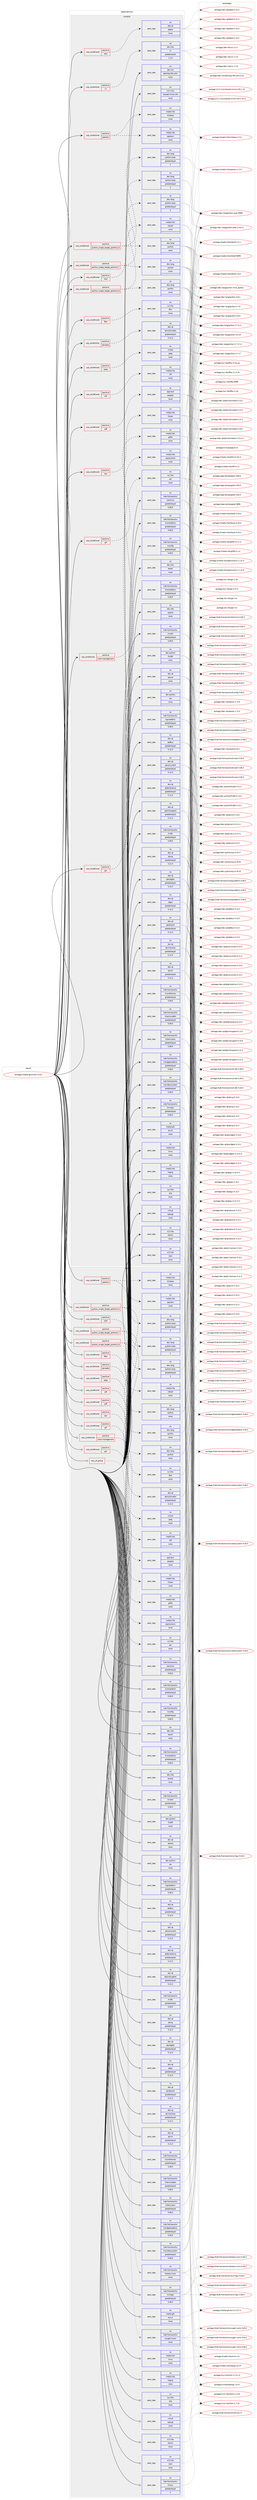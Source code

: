digraph prolog {

# *************
# Graph options
# *************

newrank=true;
concentrate=true;
compound=true;
graph [rankdir=LR,fontname=Helvetica,fontsize=10,ranksep=1.5];#, ranksep=2.5, nodesep=0.2];
edge  [arrowhead=vee];
node  [fontname=Helvetica,fontsize=10];

# **********
# The ebuild
# **********

subgraph cluster_leftcol {
color=gray;
rank=same;
label=<<i>ebuild</i>>;
id [label="portage://media-gfx/krita-4.2.8.2", color=red, width=4, href="../media-gfx/krita-4.2.8.2.svg"];
}

# ****************
# The dependencies
# ****************

subgraph cluster_midcol {
color=gray;
label=<<i>dependencies</i>>;
subgraph cluster_compile {
fillcolor="#eeeeee";
style=filled;
label=<<i>compile</i>>;
subgraph cond50236 {
dependency219914 [label=<<TABLE BORDER="0" CELLBORDER="1" CELLSPACING="0" CELLPADDING="4"><TR><TD ROWSPAN="3" CELLPADDING="10">use_conditional</TD></TR><TR><TD>positive</TD></TR><TR><TD>color-management</TD></TR></TABLE>>, shape=none, color=red];
subgraph pack166284 {
dependency219915 [label=<<TABLE BORDER="0" CELLBORDER="1" CELLSPACING="0" CELLPADDING="4" WIDTH="220"><TR><TD ROWSPAN="6" CELLPADDING="30">pack_dep</TD></TR><TR><TD WIDTH="110">no</TD></TR><TR><TD>media-libs</TD></TR><TR><TD>opencolorio</TD></TR><TR><TD>none</TD></TR><TR><TD></TD></TR></TABLE>>, shape=none, color=blue];
}
dependency219914:e -> dependency219915:w [weight=20,style="dashed",arrowhead="vee"];
}
id:e -> dependency219914:w [weight=20,style="solid",arrowhead="vee"];
subgraph cond50237 {
dependency219916 [label=<<TABLE BORDER="0" CELLBORDER="1" CELLSPACING="0" CELLPADDING="4"><TR><TD ROWSPAN="3" CELLPADDING="10">use_conditional</TD></TR><TR><TD>positive</TD></TR><TR><TD>fftw</TD></TR></TABLE>>, shape=none, color=red];
subgraph pack166285 {
dependency219917 [label=<<TABLE BORDER="0" CELLBORDER="1" CELLSPACING="0" CELLPADDING="4" WIDTH="220"><TR><TD ROWSPAN="6" CELLPADDING="30">pack_dep</TD></TR><TR><TD WIDTH="110">no</TD></TR><TR><TD>sci-libs</TD></TR><TR><TD>fftw</TD></TR><TR><TD>none</TD></TR><TR><TD></TD></TR></TABLE>>, shape=none, color=blue];
}
dependency219916:e -> dependency219917:w [weight=20,style="dashed",arrowhead="vee"];
}
id:e -> dependency219916:w [weight=20,style="solid",arrowhead="vee"];
subgraph cond50238 {
dependency219918 [label=<<TABLE BORDER="0" CELLBORDER="1" CELLSPACING="0" CELLPADDING="4"><TR><TD ROWSPAN="3" CELLPADDING="10">use_conditional</TD></TR><TR><TD>positive</TD></TR><TR><TD>gif</TD></TR></TABLE>>, shape=none, color=red];
subgraph pack166286 {
dependency219919 [label=<<TABLE BORDER="0" CELLBORDER="1" CELLSPACING="0" CELLPADDING="4" WIDTH="220"><TR><TD ROWSPAN="6" CELLPADDING="30">pack_dep</TD></TR><TR><TD WIDTH="110">no</TD></TR><TR><TD>media-libs</TD></TR><TR><TD>giflib</TD></TR><TR><TD>none</TD></TR><TR><TD></TD></TR></TABLE>>, shape=none, color=blue];
}
dependency219918:e -> dependency219919:w [weight=20,style="dashed",arrowhead="vee"];
}
id:e -> dependency219918:w [weight=20,style="solid",arrowhead="vee"];
subgraph cond50239 {
dependency219920 [label=<<TABLE BORDER="0" CELLBORDER="1" CELLSPACING="0" CELLPADDING="4"><TR><TD ROWSPAN="3" CELLPADDING="10">use_conditional</TD></TR><TR><TD>positive</TD></TR><TR><TD>gsl</TD></TR></TABLE>>, shape=none, color=red];
subgraph pack166287 {
dependency219921 [label=<<TABLE BORDER="0" CELLBORDER="1" CELLSPACING="0" CELLPADDING="4" WIDTH="220"><TR><TD ROWSPAN="6" CELLPADDING="30">pack_dep</TD></TR><TR><TD WIDTH="110">no</TD></TR><TR><TD>sci-libs</TD></TR><TR><TD>gsl</TD></TR><TR><TD>none</TD></TR><TR><TD></TD></TR></TABLE>>, shape=none, color=blue];
}
dependency219920:e -> dependency219921:w [weight=20,style="dashed",arrowhead="vee"];
}
id:e -> dependency219920:w [weight=20,style="solid",arrowhead="vee"];
subgraph cond50240 {
dependency219922 [label=<<TABLE BORDER="0" CELLBORDER="1" CELLSPACING="0" CELLPADDING="4"><TR><TD ROWSPAN="3" CELLPADDING="10">use_conditional</TD></TR><TR><TD>positive</TD></TR><TR><TD>heif</TD></TR></TABLE>>, shape=none, color=red];
subgraph pack166288 {
dependency219923 [label=<<TABLE BORDER="0" CELLBORDER="1" CELLSPACING="0" CELLPADDING="4" WIDTH="220"><TR><TD ROWSPAN="6" CELLPADDING="30">pack_dep</TD></TR><TR><TD WIDTH="110">no</TD></TR><TR><TD>media-libs</TD></TR><TR><TD>libheif</TD></TR><TR><TD>none</TD></TR><TR><TD></TD></TR></TABLE>>, shape=none, color=blue];
}
dependency219922:e -> dependency219923:w [weight=20,style="dashed",arrowhead="vee"];
}
id:e -> dependency219922:w [weight=20,style="solid",arrowhead="vee"];
subgraph cond50241 {
dependency219924 [label=<<TABLE BORDER="0" CELLBORDER="1" CELLSPACING="0" CELLPADDING="4"><TR><TD ROWSPAN="3" CELLPADDING="10">use_conditional</TD></TR><TR><TD>positive</TD></TR><TR><TD>jpeg</TD></TR></TABLE>>, shape=none, color=red];
subgraph pack166289 {
dependency219925 [label=<<TABLE BORDER="0" CELLBORDER="1" CELLSPACING="0" CELLPADDING="4" WIDTH="220"><TR><TD ROWSPAN="6" CELLPADDING="30">pack_dep</TD></TR><TR><TD WIDTH="110">no</TD></TR><TR><TD>virtual</TD></TR><TR><TD>jpeg</TD></TR><TR><TD>none</TD></TR><TR><TD></TD></TR></TABLE>>, shape=none, color=blue];
}
dependency219924:e -> dependency219925:w [weight=20,style="dashed",arrowhead="vee"];
}
id:e -> dependency219924:w [weight=20,style="solid",arrowhead="vee"];
subgraph cond50242 {
dependency219926 [label=<<TABLE BORDER="0" CELLBORDER="1" CELLSPACING="0" CELLPADDING="4"><TR><TD ROWSPAN="3" CELLPADDING="10">use_conditional</TD></TR><TR><TD>positive</TD></TR><TR><TD>openexr</TD></TR></TABLE>>, shape=none, color=red];
subgraph pack166290 {
dependency219927 [label=<<TABLE BORDER="0" CELLBORDER="1" CELLSPACING="0" CELLPADDING="4" WIDTH="220"><TR><TD ROWSPAN="6" CELLPADDING="30">pack_dep</TD></TR><TR><TD WIDTH="110">no</TD></TR><TR><TD>media-libs</TD></TR><TR><TD>ilmbase</TD></TR><TR><TD>none</TD></TR><TR><TD></TD></TR></TABLE>>, shape=none, color=blue];
}
dependency219926:e -> dependency219927:w [weight=20,style="dashed",arrowhead="vee"];
subgraph pack166291 {
dependency219928 [label=<<TABLE BORDER="0" CELLBORDER="1" CELLSPACING="0" CELLPADDING="4" WIDTH="220"><TR><TD ROWSPAN="6" CELLPADDING="30">pack_dep</TD></TR><TR><TD WIDTH="110">no</TD></TR><TR><TD>media-libs</TD></TR><TR><TD>openexr</TD></TR><TR><TD>none</TD></TR><TR><TD></TD></TR></TABLE>>, shape=none, color=blue];
}
dependency219926:e -> dependency219928:w [weight=20,style="dashed",arrowhead="vee"];
}
id:e -> dependency219926:w [weight=20,style="solid",arrowhead="vee"];
subgraph cond50243 {
dependency219929 [label=<<TABLE BORDER="0" CELLBORDER="1" CELLSPACING="0" CELLPADDING="4"><TR><TD ROWSPAN="3" CELLPADDING="10">use_conditional</TD></TR><TR><TD>positive</TD></TR><TR><TD>pdf</TD></TR></TABLE>>, shape=none, color=red];
subgraph pack166292 {
dependency219930 [label=<<TABLE BORDER="0" CELLBORDER="1" CELLSPACING="0" CELLPADDING="4" WIDTH="220"><TR><TD ROWSPAN="6" CELLPADDING="30">pack_dep</TD></TR><TR><TD WIDTH="110">no</TD></TR><TR><TD>app-text</TD></TR><TR><TD>poppler</TD></TR><TR><TD>none</TD></TR><TR><TD></TD></TR></TABLE>>, shape=none, color=blue];
}
dependency219929:e -> dependency219930:w [weight=20,style="dashed",arrowhead="vee"];
}
id:e -> dependency219929:w [weight=20,style="solid",arrowhead="vee"];
subgraph cond50244 {
dependency219931 [label=<<TABLE BORDER="0" CELLBORDER="1" CELLSPACING="0" CELLPADDING="4"><TR><TD ROWSPAN="3" CELLPADDING="10">use_conditional</TD></TR><TR><TD>positive</TD></TR><TR><TD>python_single_target_python3_6</TD></TR></TABLE>>, shape=none, color=red];
subgraph pack166293 {
dependency219932 [label=<<TABLE BORDER="0" CELLBORDER="1" CELLSPACING="0" CELLPADDING="4" WIDTH="220"><TR><TD ROWSPAN="6" CELLPADDING="30">pack_dep</TD></TR><TR><TD WIDTH="110">no</TD></TR><TR><TD>dev-lang</TD></TR><TR><TD>python</TD></TR><TR><TD>none</TD></TR><TR><TD></TD></TR></TABLE>>, shape=none, color=blue];
}
dependency219931:e -> dependency219932:w [weight=20,style="dashed",arrowhead="vee"];
subgraph pack166294 {
dependency219933 [label=<<TABLE BORDER="0" CELLBORDER="1" CELLSPACING="0" CELLPADDING="4" WIDTH="220"><TR><TD ROWSPAN="6" CELLPADDING="30">pack_dep</TD></TR><TR><TD WIDTH="110">no</TD></TR><TR><TD>dev-lang</TD></TR><TR><TD>python-exec</TD></TR><TR><TD>greaterequal</TD></TR><TR><TD>2</TD></TR></TABLE>>, shape=none, color=blue];
}
dependency219931:e -> dependency219933:w [weight=20,style="dashed",arrowhead="vee"];
}
id:e -> dependency219931:w [weight=20,style="solid",arrowhead="vee"];
subgraph cond50245 {
dependency219934 [label=<<TABLE BORDER="0" CELLBORDER="1" CELLSPACING="0" CELLPADDING="4"><TR><TD ROWSPAN="3" CELLPADDING="10">use_conditional</TD></TR><TR><TD>positive</TD></TR><TR><TD>python_single_target_python3_7</TD></TR></TABLE>>, shape=none, color=red];
subgraph pack166295 {
dependency219935 [label=<<TABLE BORDER="0" CELLBORDER="1" CELLSPACING="0" CELLPADDING="4" WIDTH="220"><TR><TD ROWSPAN="6" CELLPADDING="30">pack_dep</TD></TR><TR><TD WIDTH="110">no</TD></TR><TR><TD>dev-lang</TD></TR><TR><TD>python</TD></TR><TR><TD>none</TD></TR><TR><TD></TD></TR></TABLE>>, shape=none, color=blue];
}
dependency219934:e -> dependency219935:w [weight=20,style="dashed",arrowhead="vee"];
subgraph pack166296 {
dependency219936 [label=<<TABLE BORDER="0" CELLBORDER="1" CELLSPACING="0" CELLPADDING="4" WIDTH="220"><TR><TD ROWSPAN="6" CELLPADDING="30">pack_dep</TD></TR><TR><TD WIDTH="110">no</TD></TR><TR><TD>dev-lang</TD></TR><TR><TD>python-exec</TD></TR><TR><TD>greaterequal</TD></TR><TR><TD>2</TD></TR></TABLE>>, shape=none, color=blue];
}
dependency219934:e -> dependency219936:w [weight=20,style="dashed",arrowhead="vee"];
}
id:e -> dependency219934:w [weight=20,style="solid",arrowhead="vee"];
subgraph cond50246 {
dependency219937 [label=<<TABLE BORDER="0" CELLBORDER="1" CELLSPACING="0" CELLPADDING="4"><TR><TD ROWSPAN="3" CELLPADDING="10">use_conditional</TD></TR><TR><TD>positive</TD></TR><TR><TD>python_single_target_python3_8</TD></TR></TABLE>>, shape=none, color=red];
subgraph pack166297 {
dependency219938 [label=<<TABLE BORDER="0" CELLBORDER="1" CELLSPACING="0" CELLPADDING="4" WIDTH="220"><TR><TD ROWSPAN="6" CELLPADDING="30">pack_dep</TD></TR><TR><TD WIDTH="110">no</TD></TR><TR><TD>dev-lang</TD></TR><TR><TD>python</TD></TR><TR><TD>none</TD></TR><TR><TD></TD></TR></TABLE>>, shape=none, color=blue];
}
dependency219937:e -> dependency219938:w [weight=20,style="dashed",arrowhead="vee"];
subgraph pack166298 {
dependency219939 [label=<<TABLE BORDER="0" CELLBORDER="1" CELLSPACING="0" CELLPADDING="4" WIDTH="220"><TR><TD ROWSPAN="6" CELLPADDING="30">pack_dep</TD></TR><TR><TD WIDTH="110">no</TD></TR><TR><TD>dev-lang</TD></TR><TR><TD>python-exec</TD></TR><TR><TD>greaterequal</TD></TR><TR><TD>2</TD></TR></TABLE>>, shape=none, color=blue];
}
dependency219937:e -> dependency219939:w [weight=20,style="dashed",arrowhead="vee"];
}
id:e -> dependency219937:w [weight=20,style="solid",arrowhead="vee"];
subgraph cond50247 {
dependency219940 [label=<<TABLE BORDER="0" CELLBORDER="1" CELLSPACING="0" CELLPADDING="4"><TR><TD ROWSPAN="3" CELLPADDING="10">use_conditional</TD></TR><TR><TD>positive</TD></TR><TR><TD>qtmedia</TD></TR></TABLE>>, shape=none, color=red];
subgraph pack166299 {
dependency219941 [label=<<TABLE BORDER="0" CELLBORDER="1" CELLSPACING="0" CELLPADDING="4" WIDTH="220"><TR><TD ROWSPAN="6" CELLPADDING="30">pack_dep</TD></TR><TR><TD WIDTH="110">no</TD></TR><TR><TD>dev-qt</TD></TR><TR><TD>qtmultimedia</TD></TR><TR><TD>greaterequal</TD></TR><TR><TD>5.12.3</TD></TR></TABLE>>, shape=none, color=blue];
}
dependency219940:e -> dependency219941:w [weight=20,style="dashed",arrowhead="vee"];
}
id:e -> dependency219940:w [weight=20,style="solid",arrowhead="vee"];
subgraph cond50248 {
dependency219942 [label=<<TABLE BORDER="0" CELLBORDER="1" CELLSPACING="0" CELLPADDING="4"><TR><TD ROWSPAN="3" CELLPADDING="10">use_conditional</TD></TR><TR><TD>positive</TD></TR><TR><TD>raw</TD></TR></TABLE>>, shape=none, color=red];
subgraph pack166300 {
dependency219943 [label=<<TABLE BORDER="0" CELLBORDER="1" CELLSPACING="0" CELLPADDING="4" WIDTH="220"><TR><TD ROWSPAN="6" CELLPADDING="30">pack_dep</TD></TR><TR><TD WIDTH="110">no</TD></TR><TR><TD>media-libs</TD></TR><TR><TD>libraw</TD></TR><TR><TD>none</TD></TR><TR><TD></TD></TR></TABLE>>, shape=none, color=blue];
}
dependency219942:e -> dependency219943:w [weight=20,style="dashed",arrowhead="vee"];
}
id:e -> dependency219942:w [weight=20,style="solid",arrowhead="vee"];
subgraph cond50249 {
dependency219944 [label=<<TABLE BORDER="0" CELLBORDER="1" CELLSPACING="0" CELLPADDING="4"><TR><TD ROWSPAN="3" CELLPADDING="10">use_conditional</TD></TR><TR><TD>positive</TD></TR><TR><TD>test</TD></TR></TABLE>>, shape=none, color=red];
subgraph pack166301 {
dependency219945 [label=<<TABLE BORDER="0" CELLBORDER="1" CELLSPACING="0" CELLPADDING="4" WIDTH="220"><TR><TD ROWSPAN="6" CELLPADDING="30">pack_dep</TD></TR><TR><TD WIDTH="110">no</TD></TR><TR><TD>dev-qt</TD></TR><TR><TD>qttest</TD></TR><TR><TD>none</TD></TR><TR><TD></TD></TR></TABLE>>, shape=none, color=blue];
}
dependency219944:e -> dependency219945:w [weight=20,style="dashed",arrowhead="vee"];
}
id:e -> dependency219944:w [weight=20,style="solid",arrowhead="vee"];
subgraph cond50250 {
dependency219946 [label=<<TABLE BORDER="0" CELLBORDER="1" CELLSPACING="0" CELLPADDING="4"><TR><TD ROWSPAN="3" CELLPADDING="10">use_conditional</TD></TR><TR><TD>positive</TD></TR><TR><TD>tiff</TD></TR></TABLE>>, shape=none, color=red];
subgraph pack166302 {
dependency219947 [label=<<TABLE BORDER="0" CELLBORDER="1" CELLSPACING="0" CELLPADDING="4" WIDTH="220"><TR><TD ROWSPAN="6" CELLPADDING="30">pack_dep</TD></TR><TR><TD WIDTH="110">no</TD></TR><TR><TD>media-libs</TD></TR><TR><TD>tiff</TD></TR><TR><TD>none</TD></TR><TR><TD></TD></TR></TABLE>>, shape=none, color=blue];
}
dependency219946:e -> dependency219947:w [weight=20,style="dashed",arrowhead="vee"];
}
id:e -> dependency219946:w [weight=20,style="solid",arrowhead="vee"];
subgraph cond50251 {
dependency219948 [label=<<TABLE BORDER="0" CELLBORDER="1" CELLSPACING="0" CELLPADDING="4"><TR><TD ROWSPAN="3" CELLPADDING="10">use_conditional</TD></TR><TR><TD>positive</TD></TR><TR><TD>vc</TD></TR></TABLE>>, shape=none, color=red];
subgraph pack166303 {
dependency219949 [label=<<TABLE BORDER="0" CELLBORDER="1" CELLSPACING="0" CELLPADDING="4" WIDTH="220"><TR><TD ROWSPAN="6" CELLPADDING="30">pack_dep</TD></TR><TR><TD WIDTH="110">no</TD></TR><TR><TD>dev-libs</TD></TR><TR><TD>vc</TD></TR><TR><TD>greaterequal</TD></TR><TR><TD>1.1.0</TD></TR></TABLE>>, shape=none, color=blue];
}
dependency219948:e -> dependency219949:w [weight=20,style="dashed",arrowhead="vee"];
}
id:e -> dependency219948:w [weight=20,style="solid",arrowhead="vee"];
subgraph pack166304 {
dependency219950 [label=<<TABLE BORDER="0" CELLBORDER="1" CELLSPACING="0" CELLPADDING="4" WIDTH="220"><TR><TD ROWSPAN="6" CELLPADDING="30">pack_dep</TD></TR><TR><TD WIDTH="110">no</TD></TR><TR><TD>dev-libs</TD></TR><TR><TD>boost</TD></TR><TR><TD>none</TD></TR><TR><TD></TD></TR></TABLE>>, shape=none, color=blue];
}
id:e -> dependency219950:w [weight=20,style="solid",arrowhead="vee"];
subgraph pack166305 {
dependency219951 [label=<<TABLE BORDER="0" CELLBORDER="1" CELLSPACING="0" CELLPADDING="4" WIDTH="220"><TR><TD ROWSPAN="6" CELLPADDING="30">pack_dep</TD></TR><TR><TD WIDTH="110">no</TD></TR><TR><TD>dev-libs</TD></TR><TR><TD>quazip</TD></TR><TR><TD>none</TD></TR><TR><TD></TD></TR></TABLE>>, shape=none, color=blue];
}
id:e -> dependency219951:w [weight=20,style="solid",arrowhead="vee"];
subgraph pack166306 {
dependency219952 [label=<<TABLE BORDER="0" CELLBORDER="1" CELLSPACING="0" CELLPADDING="4" WIDTH="220"><TR><TD ROWSPAN="6" CELLPADDING="30">pack_dep</TD></TR><TR><TD WIDTH="110">no</TD></TR><TR><TD>dev-python</TD></TR><TR><TD>PyQt5</TD></TR><TR><TD>none</TD></TR><TR><TD></TD></TR></TABLE>>, shape=none, color=blue];
}
id:e -> dependency219952:w [weight=20,style="solid",arrowhead="vee"];
subgraph pack166307 {
dependency219953 [label=<<TABLE BORDER="0" CELLBORDER="1" CELLSPACING="0" CELLPADDING="4" WIDTH="220"><TR><TD ROWSPAN="6" CELLPADDING="30">pack_dep</TD></TR><TR><TD WIDTH="110">no</TD></TR><TR><TD>dev-python</TD></TR><TR><TD>sip</TD></TR><TR><TD>none</TD></TR><TR><TD></TD></TR></TABLE>>, shape=none, color=blue];
}
id:e -> dependency219953:w [weight=20,style="solid",arrowhead="vee"];
subgraph pack166308 {
dependency219954 [label=<<TABLE BORDER="0" CELLBORDER="1" CELLSPACING="0" CELLPADDING="4" WIDTH="220"><TR><TD ROWSPAN="6" CELLPADDING="30">pack_dep</TD></TR><TR><TD WIDTH="110">no</TD></TR><TR><TD>dev-qt</TD></TR><TR><TD>qtconcurrent</TD></TR><TR><TD>greaterequal</TD></TR><TR><TD>5.12.3</TD></TR></TABLE>>, shape=none, color=blue];
}
id:e -> dependency219954:w [weight=20,style="solid",arrowhead="vee"];
subgraph pack166309 {
dependency219955 [label=<<TABLE BORDER="0" CELLBORDER="1" CELLSPACING="0" CELLPADDING="4" WIDTH="220"><TR><TD ROWSPAN="6" CELLPADDING="30">pack_dep</TD></TR><TR><TD WIDTH="110">no</TD></TR><TR><TD>dev-qt</TD></TR><TR><TD>qtcore</TD></TR><TR><TD>none</TD></TR><TR><TD></TD></TR></TABLE>>, shape=none, color=blue];
}
id:e -> dependency219955:w [weight=20,style="solid",arrowhead="vee"];
subgraph pack166310 {
dependency219956 [label=<<TABLE BORDER="0" CELLBORDER="1" CELLSPACING="0" CELLPADDING="4" WIDTH="220"><TR><TD ROWSPAN="6" CELLPADDING="30">pack_dep</TD></TR><TR><TD WIDTH="110">no</TD></TR><TR><TD>dev-qt</TD></TR><TR><TD>qtdbus</TD></TR><TR><TD>greaterequal</TD></TR><TR><TD>5.12.3</TD></TR></TABLE>>, shape=none, color=blue];
}
id:e -> dependency219956:w [weight=20,style="solid",arrowhead="vee"];
subgraph pack166311 {
dependency219957 [label=<<TABLE BORDER="0" CELLBORDER="1" CELLSPACING="0" CELLPADDING="4" WIDTH="220"><TR><TD ROWSPAN="6" CELLPADDING="30">pack_dep</TD></TR><TR><TD WIDTH="110">no</TD></TR><TR><TD>dev-qt</TD></TR><TR><TD>qtdeclarative</TD></TR><TR><TD>greaterequal</TD></TR><TR><TD>5.12.3</TD></TR></TABLE>>, shape=none, color=blue];
}
id:e -> dependency219957:w [weight=20,style="solid",arrowhead="vee"];
subgraph pack166312 {
dependency219958 [label=<<TABLE BORDER="0" CELLBORDER="1" CELLSPACING="0" CELLPADDING="4" WIDTH="220"><TR><TD ROWSPAN="6" CELLPADDING="30">pack_dep</TD></TR><TR><TD WIDTH="110">no</TD></TR><TR><TD>dev-qt</TD></TR><TR><TD>qtgui</TD></TR><TR><TD>greaterequal</TD></TR><TR><TD>5.12.3</TD></TR></TABLE>>, shape=none, color=blue];
}
id:e -> dependency219958:w [weight=20,style="solid",arrowhead="vee"];
subgraph pack166313 {
dependency219959 [label=<<TABLE BORDER="0" CELLBORDER="1" CELLSPACING="0" CELLPADDING="4" WIDTH="220"><TR><TD ROWSPAN="6" CELLPADDING="30">pack_dep</TD></TR><TR><TD WIDTH="110">no</TD></TR><TR><TD>dev-qt</TD></TR><TR><TD>qtnetwork</TD></TR><TR><TD>greaterequal</TD></TR><TR><TD>5.12.3</TD></TR></TABLE>>, shape=none, color=blue];
}
id:e -> dependency219959:w [weight=20,style="solid",arrowhead="vee"];
subgraph pack166314 {
dependency219960 [label=<<TABLE BORDER="0" CELLBORDER="1" CELLSPACING="0" CELLPADDING="4" WIDTH="220"><TR><TD ROWSPAN="6" CELLPADDING="30">pack_dep</TD></TR><TR><TD WIDTH="110">no</TD></TR><TR><TD>dev-qt</TD></TR><TR><TD>qtprintsupport</TD></TR><TR><TD>greaterequal</TD></TR><TR><TD>5.12.3</TD></TR></TABLE>>, shape=none, color=blue];
}
id:e -> dependency219960:w [weight=20,style="solid",arrowhead="vee"];
subgraph pack166315 {
dependency219961 [label=<<TABLE BORDER="0" CELLBORDER="1" CELLSPACING="0" CELLPADDING="4" WIDTH="220"><TR><TD ROWSPAN="6" CELLPADDING="30">pack_dep</TD></TR><TR><TD WIDTH="110">no</TD></TR><TR><TD>dev-qt</TD></TR><TR><TD>qtsvg</TD></TR><TR><TD>greaterequal</TD></TR><TR><TD>5.12.3</TD></TR></TABLE>>, shape=none, color=blue];
}
id:e -> dependency219961:w [weight=20,style="solid",arrowhead="vee"];
subgraph pack166316 {
dependency219962 [label=<<TABLE BORDER="0" CELLBORDER="1" CELLSPACING="0" CELLPADDING="4" WIDTH="220"><TR><TD ROWSPAN="6" CELLPADDING="30">pack_dep</TD></TR><TR><TD WIDTH="110">no</TD></TR><TR><TD>dev-qt</TD></TR><TR><TD>qtwidgets</TD></TR><TR><TD>greaterequal</TD></TR><TR><TD>5.12.3</TD></TR></TABLE>>, shape=none, color=blue];
}
id:e -> dependency219962:w [weight=20,style="solid",arrowhead="vee"];
subgraph pack166317 {
dependency219963 [label=<<TABLE BORDER="0" CELLBORDER="1" CELLSPACING="0" CELLPADDING="4" WIDTH="220"><TR><TD ROWSPAN="6" CELLPADDING="30">pack_dep</TD></TR><TR><TD WIDTH="110">no</TD></TR><TR><TD>dev-qt</TD></TR><TR><TD>qtx11extras</TD></TR><TR><TD>greaterequal</TD></TR><TR><TD>5.12.3</TD></TR></TABLE>>, shape=none, color=blue];
}
id:e -> dependency219963:w [weight=20,style="solid",arrowhead="vee"];
subgraph pack166318 {
dependency219964 [label=<<TABLE BORDER="0" CELLBORDER="1" CELLSPACING="0" CELLPADDING="4" WIDTH="220"><TR><TD ROWSPAN="6" CELLPADDING="30">pack_dep</TD></TR><TR><TD WIDTH="110">no</TD></TR><TR><TD>dev-qt</TD></TR><TR><TD>qtxml</TD></TR><TR><TD>greaterequal</TD></TR><TR><TD>5.12.3</TD></TR></TABLE>>, shape=none, color=blue];
}
id:e -> dependency219964:w [weight=20,style="solid",arrowhead="vee"];
subgraph pack166319 {
dependency219965 [label=<<TABLE BORDER="0" CELLBORDER="1" CELLSPACING="0" CELLPADDING="4" WIDTH="220"><TR><TD ROWSPAN="6" CELLPADDING="30">pack_dep</TD></TR><TR><TD WIDTH="110">no</TD></TR><TR><TD>dev-util</TD></TR><TR><TD>desktop-file-utils</TD></TR><TR><TD>none</TD></TR><TR><TD></TD></TR></TABLE>>, shape=none, color=blue];
}
id:e -> dependency219965:w [weight=20,style="solid",arrowhead="vee"];
subgraph pack166320 {
dependency219966 [label=<<TABLE BORDER="0" CELLBORDER="1" CELLSPACING="0" CELLPADDING="4" WIDTH="220"><TR><TD ROWSPAN="6" CELLPADDING="30">pack_dep</TD></TR><TR><TD WIDTH="110">no</TD></TR><TR><TD>kde-frameworks</TD></TR><TR><TD>karchive</TD></TR><TR><TD>greaterequal</TD></TR><TR><TD>5.60.0</TD></TR></TABLE>>, shape=none, color=blue];
}
id:e -> dependency219966:w [weight=20,style="solid",arrowhead="vee"];
subgraph pack166321 {
dependency219967 [label=<<TABLE BORDER="0" CELLBORDER="1" CELLSPACING="0" CELLPADDING="4" WIDTH="220"><TR><TD ROWSPAN="6" CELLPADDING="30">pack_dep</TD></TR><TR><TD WIDTH="110">no</TD></TR><TR><TD>kde-frameworks</TD></TR><TR><TD>kcompletion</TD></TR><TR><TD>greaterequal</TD></TR><TR><TD>5.60.0</TD></TR></TABLE>>, shape=none, color=blue];
}
id:e -> dependency219967:w [weight=20,style="solid",arrowhead="vee"];
subgraph pack166322 {
dependency219968 [label=<<TABLE BORDER="0" CELLBORDER="1" CELLSPACING="0" CELLPADDING="4" WIDTH="220"><TR><TD ROWSPAN="6" CELLPADDING="30">pack_dep</TD></TR><TR><TD WIDTH="110">no</TD></TR><TR><TD>kde-frameworks</TD></TR><TR><TD>kconfig</TD></TR><TR><TD>greaterequal</TD></TR><TR><TD>5.60.0</TD></TR></TABLE>>, shape=none, color=blue];
}
id:e -> dependency219968:w [weight=20,style="solid",arrowhead="vee"];
subgraph pack166323 {
dependency219969 [label=<<TABLE BORDER="0" CELLBORDER="1" CELLSPACING="0" CELLPADDING="4" WIDTH="220"><TR><TD ROWSPAN="6" CELLPADDING="30">pack_dep</TD></TR><TR><TD WIDTH="110">no</TD></TR><TR><TD>kde-frameworks</TD></TR><TR><TD>kcoreaddons</TD></TR><TR><TD>greaterequal</TD></TR><TR><TD>5.60.0</TD></TR></TABLE>>, shape=none, color=blue];
}
id:e -> dependency219969:w [weight=20,style="solid",arrowhead="vee"];
subgraph pack166324 {
dependency219970 [label=<<TABLE BORDER="0" CELLBORDER="1" CELLSPACING="0" CELLPADDING="4" WIDTH="220"><TR><TD ROWSPAN="6" CELLPADDING="30">pack_dep</TD></TR><TR><TD WIDTH="110">no</TD></TR><TR><TD>kde-frameworks</TD></TR><TR><TD>kcrash</TD></TR><TR><TD>greaterequal</TD></TR><TR><TD>5.60.0</TD></TR></TABLE>>, shape=none, color=blue];
}
id:e -> dependency219970:w [weight=20,style="solid",arrowhead="vee"];
subgraph pack166325 {
dependency219971 [label=<<TABLE BORDER="0" CELLBORDER="1" CELLSPACING="0" CELLPADDING="4" WIDTH="220"><TR><TD ROWSPAN="6" CELLPADDING="30">pack_dep</TD></TR><TR><TD WIDTH="110">no</TD></TR><TR><TD>kde-frameworks</TD></TR><TR><TD>kguiaddons</TD></TR><TR><TD>greaterequal</TD></TR><TR><TD>5.60.0</TD></TR></TABLE>>, shape=none, color=blue];
}
id:e -> dependency219971:w [weight=20,style="solid",arrowhead="vee"];
subgraph pack166326 {
dependency219972 [label=<<TABLE BORDER="0" CELLBORDER="1" CELLSPACING="0" CELLPADDING="4" WIDTH="220"><TR><TD ROWSPAN="6" CELLPADDING="30">pack_dep</TD></TR><TR><TD WIDTH="110">no</TD></TR><TR><TD>kde-frameworks</TD></TR><TR><TD>ki18n</TD></TR><TR><TD>greaterequal</TD></TR><TR><TD>5.60.0</TD></TR></TABLE>>, shape=none, color=blue];
}
id:e -> dependency219972:w [weight=20,style="solid",arrowhead="vee"];
subgraph pack166327 {
dependency219973 [label=<<TABLE BORDER="0" CELLBORDER="1" CELLSPACING="0" CELLPADDING="4" WIDTH="220"><TR><TD ROWSPAN="6" CELLPADDING="30">pack_dep</TD></TR><TR><TD WIDTH="110">no</TD></TR><TR><TD>kde-frameworks</TD></TR><TR><TD>kiconthemes</TD></TR><TR><TD>greaterequal</TD></TR><TR><TD>5.60.0</TD></TR></TABLE>>, shape=none, color=blue];
}
id:e -> dependency219973:w [weight=20,style="solid",arrowhead="vee"];
subgraph pack166328 {
dependency219974 [label=<<TABLE BORDER="0" CELLBORDER="1" CELLSPACING="0" CELLPADDING="4" WIDTH="220"><TR><TD ROWSPAN="6" CELLPADDING="30">pack_dep</TD></TR><TR><TD WIDTH="110">no</TD></TR><TR><TD>kde-frameworks</TD></TR><TR><TD>kitemmodels</TD></TR><TR><TD>greaterequal</TD></TR><TR><TD>5.60.0</TD></TR></TABLE>>, shape=none, color=blue];
}
id:e -> dependency219974:w [weight=20,style="solid",arrowhead="vee"];
subgraph pack166329 {
dependency219975 [label=<<TABLE BORDER="0" CELLBORDER="1" CELLSPACING="0" CELLPADDING="4" WIDTH="220"><TR><TD ROWSPAN="6" CELLPADDING="30">pack_dep</TD></TR><TR><TD WIDTH="110">no</TD></TR><TR><TD>kde-frameworks</TD></TR><TR><TD>kitemviews</TD></TR><TR><TD>greaterequal</TD></TR><TR><TD>5.60.0</TD></TR></TABLE>>, shape=none, color=blue];
}
id:e -> dependency219975:w [weight=20,style="solid",arrowhead="vee"];
subgraph pack166330 {
dependency219976 [label=<<TABLE BORDER="0" CELLBORDER="1" CELLSPACING="0" CELLPADDING="4" WIDTH="220"><TR><TD ROWSPAN="6" CELLPADDING="30">pack_dep</TD></TR><TR><TD WIDTH="110">no</TD></TR><TR><TD>kde-frameworks</TD></TR><TR><TD>kwidgetsaddons</TD></TR><TR><TD>greaterequal</TD></TR><TR><TD>5.60.0</TD></TR></TABLE>>, shape=none, color=blue];
}
id:e -> dependency219976:w [weight=20,style="solid",arrowhead="vee"];
subgraph pack166331 {
dependency219977 [label=<<TABLE BORDER="0" CELLBORDER="1" CELLSPACING="0" CELLPADDING="4" WIDTH="220"><TR><TD ROWSPAN="6" CELLPADDING="30">pack_dep</TD></TR><TR><TD WIDTH="110">no</TD></TR><TR><TD>kde-frameworks</TD></TR><TR><TD>kwindowsystem</TD></TR><TR><TD>greaterequal</TD></TR><TR><TD>5.60.0</TD></TR></TABLE>>, shape=none, color=blue];
}
id:e -> dependency219977:w [weight=20,style="solid",arrowhead="vee"];
subgraph pack166332 {
dependency219978 [label=<<TABLE BORDER="0" CELLBORDER="1" CELLSPACING="0" CELLPADDING="4" WIDTH="220"><TR><TD ROWSPAN="6" CELLPADDING="30">pack_dep</TD></TR><TR><TD WIDTH="110">no</TD></TR><TR><TD>kde-frameworks</TD></TR><TR><TD>kxmlgui</TD></TR><TR><TD>greaterequal</TD></TR><TR><TD>5.60.0</TD></TR></TABLE>>, shape=none, color=blue];
}
id:e -> dependency219978:w [weight=20,style="solid",arrowhead="vee"];
subgraph pack166333 {
dependency219979 [label=<<TABLE BORDER="0" CELLBORDER="1" CELLSPACING="0" CELLPADDING="4" WIDTH="220"><TR><TD ROWSPAN="6" CELLPADDING="30">pack_dep</TD></TR><TR><TD WIDTH="110">no</TD></TR><TR><TD>media-gfx</TD></TR><TR><TD>exiv2</TD></TR><TR><TD>none</TD></TR><TR><TD></TD></TR></TABLE>>, shape=none, color=blue];
}
id:e -> dependency219979:w [weight=20,style="solid",arrowhead="vee"];
subgraph pack166334 {
dependency219980 [label=<<TABLE BORDER="0" CELLBORDER="1" CELLSPACING="0" CELLPADDING="4" WIDTH="220"><TR><TD ROWSPAN="6" CELLPADDING="30">pack_dep</TD></TR><TR><TD WIDTH="110">no</TD></TR><TR><TD>media-libs</TD></TR><TR><TD>lcms</TD></TR><TR><TD>none</TD></TR><TR><TD></TD></TR></TABLE>>, shape=none, color=blue];
}
id:e -> dependency219980:w [weight=20,style="solid",arrowhead="vee"];
subgraph pack166335 {
dependency219981 [label=<<TABLE BORDER="0" CELLBORDER="1" CELLSPACING="0" CELLPADDING="4" WIDTH="220"><TR><TD ROWSPAN="6" CELLPADDING="30">pack_dep</TD></TR><TR><TD WIDTH="110">no</TD></TR><TR><TD>media-libs</TD></TR><TR><TD>libpng</TD></TR><TR><TD>none</TD></TR><TR><TD></TD></TR></TABLE>>, shape=none, color=blue];
}
id:e -> dependency219981:w [weight=20,style="solid",arrowhead="vee"];
subgraph pack166336 {
dependency219982 [label=<<TABLE BORDER="0" CELLBORDER="1" CELLSPACING="0" CELLPADDING="4" WIDTH="220"><TR><TD ROWSPAN="6" CELLPADDING="30">pack_dep</TD></TR><TR><TD WIDTH="110">no</TD></TR><TR><TD>sys-libs</TD></TR><TR><TD>zlib</TD></TR><TR><TD>none</TD></TR><TR><TD></TD></TR></TABLE>>, shape=none, color=blue];
}
id:e -> dependency219982:w [weight=20,style="solid",arrowhead="vee"];
subgraph pack166337 {
dependency219983 [label=<<TABLE BORDER="0" CELLBORDER="1" CELLSPACING="0" CELLPADDING="4" WIDTH="220"><TR><TD ROWSPAN="6" CELLPADDING="30">pack_dep</TD></TR><TR><TD WIDTH="110">no</TD></TR><TR><TD>virtual</TD></TR><TR><TD>opengl</TD></TR><TR><TD>none</TD></TR><TR><TD></TD></TR></TABLE>>, shape=none, color=blue];
}
id:e -> dependency219983:w [weight=20,style="solid",arrowhead="vee"];
subgraph pack166338 {
dependency219984 [label=<<TABLE BORDER="0" CELLBORDER="1" CELLSPACING="0" CELLPADDING="4" WIDTH="220"><TR><TD ROWSPAN="6" CELLPADDING="30">pack_dep</TD></TR><TR><TD WIDTH="110">no</TD></TR><TR><TD>x11-libs</TD></TR><TR><TD>libX11</TD></TR><TR><TD>none</TD></TR><TR><TD></TD></TR></TABLE>>, shape=none, color=blue];
}
id:e -> dependency219984:w [weight=20,style="solid",arrowhead="vee"];
subgraph pack166339 {
dependency219985 [label=<<TABLE BORDER="0" CELLBORDER="1" CELLSPACING="0" CELLPADDING="4" WIDTH="220"><TR><TD ROWSPAN="6" CELLPADDING="30">pack_dep</TD></TR><TR><TD WIDTH="110">no</TD></TR><TR><TD>x11-libs</TD></TR><TR><TD>libXi</TD></TR><TR><TD>none</TD></TR><TR><TD></TD></TR></TABLE>>, shape=none, color=blue];
}
id:e -> dependency219985:w [weight=20,style="solid",arrowhead="vee"];
subgraph pack166340 {
dependency219986 [label=<<TABLE BORDER="0" CELLBORDER="1" CELLSPACING="0" CELLPADDING="4" WIDTH="220"><TR><TD ROWSPAN="6" CELLPADDING="30">pack_dep</TD></TR><TR><TD WIDTH="110">no</TD></TR><TR><TD>x11-misc</TD></TR><TR><TD>shared-mime-info</TD></TR><TR><TD>none</TD></TR><TR><TD></TD></TR></TABLE>>, shape=none, color=blue];
}
id:e -> dependency219986:w [weight=20,style="solid",arrowhead="vee"];
}
subgraph cluster_compileandrun {
fillcolor="#eeeeee";
style=filled;
label=<<i>compile and run</i>>;
}
subgraph cluster_run {
fillcolor="#eeeeee";
style=filled;
label=<<i>run</i>>;
subgraph any3226 {
dependency219987 [label=<<TABLE BORDER="0" CELLBORDER="1" CELLSPACING="0" CELLPADDING="4"><TR><TD CELLPADDING="10">any_of_group</TD></TR></TABLE>>, shape=none, color=red];subgraph pack166341 {
dependency219988 [label=<<TABLE BORDER="0" CELLBORDER="1" CELLSPACING="0" CELLPADDING="4" WIDTH="220"><TR><TD ROWSPAN="6" CELLPADDING="30">pack_dep</TD></TR><TR><TD WIDTH="110">no</TD></TR><TR><TD>kde-frameworks</TD></TR><TR><TD>breeze-icons</TD></TR><TR><TD>none</TD></TR><TR><TD></TD></TR></TABLE>>, shape=none, color=blue];
}
dependency219987:e -> dependency219988:w [weight=20,style="dotted",arrowhead="oinv"];
subgraph pack166342 {
dependency219989 [label=<<TABLE BORDER="0" CELLBORDER="1" CELLSPACING="0" CELLPADDING="4" WIDTH="220"><TR><TD ROWSPAN="6" CELLPADDING="30">pack_dep</TD></TR><TR><TD WIDTH="110">no</TD></TR><TR><TD>kde-frameworks</TD></TR><TR><TD>oxygen-icons</TD></TR><TR><TD>none</TD></TR><TR><TD></TD></TR></TABLE>>, shape=none, color=blue];
}
dependency219987:e -> dependency219989:w [weight=20,style="dotted",arrowhead="oinv"];
}
id:e -> dependency219987:w [weight=20,style="solid",arrowhead="odot"];
subgraph cond50252 {
dependency219990 [label=<<TABLE BORDER="0" CELLBORDER="1" CELLSPACING="0" CELLPADDING="4"><TR><TD ROWSPAN="3" CELLPADDING="10">use_conditional</TD></TR><TR><TD>positive</TD></TR><TR><TD>color-management</TD></TR></TABLE>>, shape=none, color=red];
subgraph pack166343 {
dependency219991 [label=<<TABLE BORDER="0" CELLBORDER="1" CELLSPACING="0" CELLPADDING="4" WIDTH="220"><TR><TD ROWSPAN="6" CELLPADDING="30">pack_dep</TD></TR><TR><TD WIDTH="110">no</TD></TR><TR><TD>media-libs</TD></TR><TR><TD>opencolorio</TD></TR><TR><TD>none</TD></TR><TR><TD></TD></TR></TABLE>>, shape=none, color=blue];
}
dependency219990:e -> dependency219991:w [weight=20,style="dashed",arrowhead="vee"];
}
id:e -> dependency219990:w [weight=20,style="solid",arrowhead="odot"];
subgraph cond50253 {
dependency219992 [label=<<TABLE BORDER="0" CELLBORDER="1" CELLSPACING="0" CELLPADDING="4"><TR><TD ROWSPAN="3" CELLPADDING="10">use_conditional</TD></TR><TR><TD>positive</TD></TR><TR><TD>fftw</TD></TR></TABLE>>, shape=none, color=red];
subgraph pack166344 {
dependency219993 [label=<<TABLE BORDER="0" CELLBORDER="1" CELLSPACING="0" CELLPADDING="4" WIDTH="220"><TR><TD ROWSPAN="6" CELLPADDING="30">pack_dep</TD></TR><TR><TD WIDTH="110">no</TD></TR><TR><TD>sci-libs</TD></TR><TR><TD>fftw</TD></TR><TR><TD>none</TD></TR><TR><TD></TD></TR></TABLE>>, shape=none, color=blue];
}
dependency219992:e -> dependency219993:w [weight=20,style="dashed",arrowhead="vee"];
}
id:e -> dependency219992:w [weight=20,style="solid",arrowhead="odot"];
subgraph cond50254 {
dependency219994 [label=<<TABLE BORDER="0" CELLBORDER="1" CELLSPACING="0" CELLPADDING="4"><TR><TD ROWSPAN="3" CELLPADDING="10">use_conditional</TD></TR><TR><TD>positive</TD></TR><TR><TD>gif</TD></TR></TABLE>>, shape=none, color=red];
subgraph pack166345 {
dependency219995 [label=<<TABLE BORDER="0" CELLBORDER="1" CELLSPACING="0" CELLPADDING="4" WIDTH="220"><TR><TD ROWSPAN="6" CELLPADDING="30">pack_dep</TD></TR><TR><TD WIDTH="110">no</TD></TR><TR><TD>media-libs</TD></TR><TR><TD>giflib</TD></TR><TR><TD>none</TD></TR><TR><TD></TD></TR></TABLE>>, shape=none, color=blue];
}
dependency219994:e -> dependency219995:w [weight=20,style="dashed",arrowhead="vee"];
}
id:e -> dependency219994:w [weight=20,style="solid",arrowhead="odot"];
subgraph cond50255 {
dependency219996 [label=<<TABLE BORDER="0" CELLBORDER="1" CELLSPACING="0" CELLPADDING="4"><TR><TD ROWSPAN="3" CELLPADDING="10">use_conditional</TD></TR><TR><TD>positive</TD></TR><TR><TD>gsl</TD></TR></TABLE>>, shape=none, color=red];
subgraph pack166346 {
dependency219997 [label=<<TABLE BORDER="0" CELLBORDER="1" CELLSPACING="0" CELLPADDING="4" WIDTH="220"><TR><TD ROWSPAN="6" CELLPADDING="30">pack_dep</TD></TR><TR><TD WIDTH="110">no</TD></TR><TR><TD>sci-libs</TD></TR><TR><TD>gsl</TD></TR><TR><TD>none</TD></TR><TR><TD></TD></TR></TABLE>>, shape=none, color=blue];
}
dependency219996:e -> dependency219997:w [weight=20,style="dashed",arrowhead="vee"];
}
id:e -> dependency219996:w [weight=20,style="solid",arrowhead="odot"];
subgraph cond50256 {
dependency219998 [label=<<TABLE BORDER="0" CELLBORDER="1" CELLSPACING="0" CELLPADDING="4"><TR><TD ROWSPAN="3" CELLPADDING="10">use_conditional</TD></TR><TR><TD>positive</TD></TR><TR><TD>heif</TD></TR></TABLE>>, shape=none, color=red];
subgraph pack166347 {
dependency219999 [label=<<TABLE BORDER="0" CELLBORDER="1" CELLSPACING="0" CELLPADDING="4" WIDTH="220"><TR><TD ROWSPAN="6" CELLPADDING="30">pack_dep</TD></TR><TR><TD WIDTH="110">no</TD></TR><TR><TD>media-libs</TD></TR><TR><TD>libheif</TD></TR><TR><TD>none</TD></TR><TR><TD></TD></TR></TABLE>>, shape=none, color=blue];
}
dependency219998:e -> dependency219999:w [weight=20,style="dashed",arrowhead="vee"];
}
id:e -> dependency219998:w [weight=20,style="solid",arrowhead="odot"];
subgraph cond50257 {
dependency220000 [label=<<TABLE BORDER="0" CELLBORDER="1" CELLSPACING="0" CELLPADDING="4"><TR><TD ROWSPAN="3" CELLPADDING="10">use_conditional</TD></TR><TR><TD>positive</TD></TR><TR><TD>jpeg</TD></TR></TABLE>>, shape=none, color=red];
subgraph pack166348 {
dependency220001 [label=<<TABLE BORDER="0" CELLBORDER="1" CELLSPACING="0" CELLPADDING="4" WIDTH="220"><TR><TD ROWSPAN="6" CELLPADDING="30">pack_dep</TD></TR><TR><TD WIDTH="110">no</TD></TR><TR><TD>virtual</TD></TR><TR><TD>jpeg</TD></TR><TR><TD>none</TD></TR><TR><TD></TD></TR></TABLE>>, shape=none, color=blue];
}
dependency220000:e -> dependency220001:w [weight=20,style="dashed",arrowhead="vee"];
}
id:e -> dependency220000:w [weight=20,style="solid",arrowhead="odot"];
subgraph cond50258 {
dependency220002 [label=<<TABLE BORDER="0" CELLBORDER="1" CELLSPACING="0" CELLPADDING="4"><TR><TD ROWSPAN="3" CELLPADDING="10">use_conditional</TD></TR><TR><TD>positive</TD></TR><TR><TD>openexr</TD></TR></TABLE>>, shape=none, color=red];
subgraph pack166349 {
dependency220003 [label=<<TABLE BORDER="0" CELLBORDER="1" CELLSPACING="0" CELLPADDING="4" WIDTH="220"><TR><TD ROWSPAN="6" CELLPADDING="30">pack_dep</TD></TR><TR><TD WIDTH="110">no</TD></TR><TR><TD>media-libs</TD></TR><TR><TD>ilmbase</TD></TR><TR><TD>none</TD></TR><TR><TD></TD></TR></TABLE>>, shape=none, color=blue];
}
dependency220002:e -> dependency220003:w [weight=20,style="dashed",arrowhead="vee"];
subgraph pack166350 {
dependency220004 [label=<<TABLE BORDER="0" CELLBORDER="1" CELLSPACING="0" CELLPADDING="4" WIDTH="220"><TR><TD ROWSPAN="6" CELLPADDING="30">pack_dep</TD></TR><TR><TD WIDTH="110">no</TD></TR><TR><TD>media-libs</TD></TR><TR><TD>openexr</TD></TR><TR><TD>none</TD></TR><TR><TD></TD></TR></TABLE>>, shape=none, color=blue];
}
dependency220002:e -> dependency220004:w [weight=20,style="dashed",arrowhead="vee"];
}
id:e -> dependency220002:w [weight=20,style="solid",arrowhead="odot"];
subgraph cond50259 {
dependency220005 [label=<<TABLE BORDER="0" CELLBORDER="1" CELLSPACING="0" CELLPADDING="4"><TR><TD ROWSPAN="3" CELLPADDING="10">use_conditional</TD></TR><TR><TD>positive</TD></TR><TR><TD>pdf</TD></TR></TABLE>>, shape=none, color=red];
subgraph pack166351 {
dependency220006 [label=<<TABLE BORDER="0" CELLBORDER="1" CELLSPACING="0" CELLPADDING="4" WIDTH="220"><TR><TD ROWSPAN="6" CELLPADDING="30">pack_dep</TD></TR><TR><TD WIDTH="110">no</TD></TR><TR><TD>app-text</TD></TR><TR><TD>poppler</TD></TR><TR><TD>none</TD></TR><TR><TD></TD></TR></TABLE>>, shape=none, color=blue];
}
dependency220005:e -> dependency220006:w [weight=20,style="dashed",arrowhead="vee"];
}
id:e -> dependency220005:w [weight=20,style="solid",arrowhead="odot"];
subgraph cond50260 {
dependency220007 [label=<<TABLE BORDER="0" CELLBORDER="1" CELLSPACING="0" CELLPADDING="4"><TR><TD ROWSPAN="3" CELLPADDING="10">use_conditional</TD></TR><TR><TD>positive</TD></TR><TR><TD>python_single_target_python3_6</TD></TR></TABLE>>, shape=none, color=red];
subgraph pack166352 {
dependency220008 [label=<<TABLE BORDER="0" CELLBORDER="1" CELLSPACING="0" CELLPADDING="4" WIDTH="220"><TR><TD ROWSPAN="6" CELLPADDING="30">pack_dep</TD></TR><TR><TD WIDTH="110">no</TD></TR><TR><TD>dev-lang</TD></TR><TR><TD>python</TD></TR><TR><TD>none</TD></TR><TR><TD></TD></TR></TABLE>>, shape=none, color=blue];
}
dependency220007:e -> dependency220008:w [weight=20,style="dashed",arrowhead="vee"];
subgraph pack166353 {
dependency220009 [label=<<TABLE BORDER="0" CELLBORDER="1" CELLSPACING="0" CELLPADDING="4" WIDTH="220"><TR><TD ROWSPAN="6" CELLPADDING="30">pack_dep</TD></TR><TR><TD WIDTH="110">no</TD></TR><TR><TD>dev-lang</TD></TR><TR><TD>python-exec</TD></TR><TR><TD>greaterequal</TD></TR><TR><TD>2</TD></TR></TABLE>>, shape=none, color=blue];
}
dependency220007:e -> dependency220009:w [weight=20,style="dashed",arrowhead="vee"];
}
id:e -> dependency220007:w [weight=20,style="solid",arrowhead="odot"];
subgraph cond50261 {
dependency220010 [label=<<TABLE BORDER="0" CELLBORDER="1" CELLSPACING="0" CELLPADDING="4"><TR><TD ROWSPAN="3" CELLPADDING="10">use_conditional</TD></TR><TR><TD>positive</TD></TR><TR><TD>python_single_target_python3_7</TD></TR></TABLE>>, shape=none, color=red];
subgraph pack166354 {
dependency220011 [label=<<TABLE BORDER="0" CELLBORDER="1" CELLSPACING="0" CELLPADDING="4" WIDTH="220"><TR><TD ROWSPAN="6" CELLPADDING="30">pack_dep</TD></TR><TR><TD WIDTH="110">no</TD></TR><TR><TD>dev-lang</TD></TR><TR><TD>python</TD></TR><TR><TD>none</TD></TR><TR><TD></TD></TR></TABLE>>, shape=none, color=blue];
}
dependency220010:e -> dependency220011:w [weight=20,style="dashed",arrowhead="vee"];
subgraph pack166355 {
dependency220012 [label=<<TABLE BORDER="0" CELLBORDER="1" CELLSPACING="0" CELLPADDING="4" WIDTH="220"><TR><TD ROWSPAN="6" CELLPADDING="30">pack_dep</TD></TR><TR><TD WIDTH="110">no</TD></TR><TR><TD>dev-lang</TD></TR><TR><TD>python-exec</TD></TR><TR><TD>greaterequal</TD></TR><TR><TD>2</TD></TR></TABLE>>, shape=none, color=blue];
}
dependency220010:e -> dependency220012:w [weight=20,style="dashed",arrowhead="vee"];
}
id:e -> dependency220010:w [weight=20,style="solid",arrowhead="odot"];
subgraph cond50262 {
dependency220013 [label=<<TABLE BORDER="0" CELLBORDER="1" CELLSPACING="0" CELLPADDING="4"><TR><TD ROWSPAN="3" CELLPADDING="10">use_conditional</TD></TR><TR><TD>positive</TD></TR><TR><TD>python_single_target_python3_8</TD></TR></TABLE>>, shape=none, color=red];
subgraph pack166356 {
dependency220014 [label=<<TABLE BORDER="0" CELLBORDER="1" CELLSPACING="0" CELLPADDING="4" WIDTH="220"><TR><TD ROWSPAN="6" CELLPADDING="30">pack_dep</TD></TR><TR><TD WIDTH="110">no</TD></TR><TR><TD>dev-lang</TD></TR><TR><TD>python</TD></TR><TR><TD>none</TD></TR><TR><TD></TD></TR></TABLE>>, shape=none, color=blue];
}
dependency220013:e -> dependency220014:w [weight=20,style="dashed",arrowhead="vee"];
subgraph pack166357 {
dependency220015 [label=<<TABLE BORDER="0" CELLBORDER="1" CELLSPACING="0" CELLPADDING="4" WIDTH="220"><TR><TD ROWSPAN="6" CELLPADDING="30">pack_dep</TD></TR><TR><TD WIDTH="110">no</TD></TR><TR><TD>dev-lang</TD></TR><TR><TD>python-exec</TD></TR><TR><TD>greaterequal</TD></TR><TR><TD>2</TD></TR></TABLE>>, shape=none, color=blue];
}
dependency220013:e -> dependency220015:w [weight=20,style="dashed",arrowhead="vee"];
}
id:e -> dependency220013:w [weight=20,style="solid",arrowhead="odot"];
subgraph cond50263 {
dependency220016 [label=<<TABLE BORDER="0" CELLBORDER="1" CELLSPACING="0" CELLPADDING="4"><TR><TD ROWSPAN="3" CELLPADDING="10">use_conditional</TD></TR><TR><TD>positive</TD></TR><TR><TD>qtmedia</TD></TR></TABLE>>, shape=none, color=red];
subgraph pack166358 {
dependency220017 [label=<<TABLE BORDER="0" CELLBORDER="1" CELLSPACING="0" CELLPADDING="4" WIDTH="220"><TR><TD ROWSPAN="6" CELLPADDING="30">pack_dep</TD></TR><TR><TD WIDTH="110">no</TD></TR><TR><TD>dev-qt</TD></TR><TR><TD>qtmultimedia</TD></TR><TR><TD>greaterequal</TD></TR><TR><TD>5.12.3</TD></TR></TABLE>>, shape=none, color=blue];
}
dependency220016:e -> dependency220017:w [weight=20,style="dashed",arrowhead="vee"];
}
id:e -> dependency220016:w [weight=20,style="solid",arrowhead="odot"];
subgraph cond50264 {
dependency220018 [label=<<TABLE BORDER="0" CELLBORDER="1" CELLSPACING="0" CELLPADDING="4"><TR><TD ROWSPAN="3" CELLPADDING="10">use_conditional</TD></TR><TR><TD>positive</TD></TR><TR><TD>raw</TD></TR></TABLE>>, shape=none, color=red];
subgraph pack166359 {
dependency220019 [label=<<TABLE BORDER="0" CELLBORDER="1" CELLSPACING="0" CELLPADDING="4" WIDTH="220"><TR><TD ROWSPAN="6" CELLPADDING="30">pack_dep</TD></TR><TR><TD WIDTH="110">no</TD></TR><TR><TD>media-libs</TD></TR><TR><TD>libraw</TD></TR><TR><TD>none</TD></TR><TR><TD></TD></TR></TABLE>>, shape=none, color=blue];
}
dependency220018:e -> dependency220019:w [weight=20,style="dashed",arrowhead="vee"];
}
id:e -> dependency220018:w [weight=20,style="solid",arrowhead="odot"];
subgraph cond50265 {
dependency220020 [label=<<TABLE BORDER="0" CELLBORDER="1" CELLSPACING="0" CELLPADDING="4"><TR><TD ROWSPAN="3" CELLPADDING="10">use_conditional</TD></TR><TR><TD>positive</TD></TR><TR><TD>tiff</TD></TR></TABLE>>, shape=none, color=red];
subgraph pack166360 {
dependency220021 [label=<<TABLE BORDER="0" CELLBORDER="1" CELLSPACING="0" CELLPADDING="4" WIDTH="220"><TR><TD ROWSPAN="6" CELLPADDING="30">pack_dep</TD></TR><TR><TD WIDTH="110">no</TD></TR><TR><TD>media-libs</TD></TR><TR><TD>tiff</TD></TR><TR><TD>none</TD></TR><TR><TD></TD></TR></TABLE>>, shape=none, color=blue];
}
dependency220020:e -> dependency220021:w [weight=20,style="dashed",arrowhead="vee"];
}
id:e -> dependency220020:w [weight=20,style="solid",arrowhead="odot"];
subgraph pack166361 {
dependency220022 [label=<<TABLE BORDER="0" CELLBORDER="1" CELLSPACING="0" CELLPADDING="4" WIDTH="220"><TR><TD ROWSPAN="6" CELLPADDING="30">pack_dep</TD></TR><TR><TD WIDTH="110">no</TD></TR><TR><TD>dev-libs</TD></TR><TR><TD>boost</TD></TR><TR><TD>none</TD></TR><TR><TD></TD></TR></TABLE>>, shape=none, color=blue];
}
id:e -> dependency220022:w [weight=20,style="solid",arrowhead="odot"];
subgraph pack166362 {
dependency220023 [label=<<TABLE BORDER="0" CELLBORDER="1" CELLSPACING="0" CELLPADDING="4" WIDTH="220"><TR><TD ROWSPAN="6" CELLPADDING="30">pack_dep</TD></TR><TR><TD WIDTH="110">no</TD></TR><TR><TD>dev-libs</TD></TR><TR><TD>quazip</TD></TR><TR><TD>none</TD></TR><TR><TD></TD></TR></TABLE>>, shape=none, color=blue];
}
id:e -> dependency220023:w [weight=20,style="solid",arrowhead="odot"];
subgraph pack166363 {
dependency220024 [label=<<TABLE BORDER="0" CELLBORDER="1" CELLSPACING="0" CELLPADDING="4" WIDTH="220"><TR><TD ROWSPAN="6" CELLPADDING="30">pack_dep</TD></TR><TR><TD WIDTH="110">no</TD></TR><TR><TD>dev-python</TD></TR><TR><TD>PyQt5</TD></TR><TR><TD>none</TD></TR><TR><TD></TD></TR></TABLE>>, shape=none, color=blue];
}
id:e -> dependency220024:w [weight=20,style="solid",arrowhead="odot"];
subgraph pack166364 {
dependency220025 [label=<<TABLE BORDER="0" CELLBORDER="1" CELLSPACING="0" CELLPADDING="4" WIDTH="220"><TR><TD ROWSPAN="6" CELLPADDING="30">pack_dep</TD></TR><TR><TD WIDTH="110">no</TD></TR><TR><TD>dev-python</TD></TR><TR><TD>sip</TD></TR><TR><TD>none</TD></TR><TR><TD></TD></TR></TABLE>>, shape=none, color=blue];
}
id:e -> dependency220025:w [weight=20,style="solid",arrowhead="odot"];
subgraph pack166365 {
dependency220026 [label=<<TABLE BORDER="0" CELLBORDER="1" CELLSPACING="0" CELLPADDING="4" WIDTH="220"><TR><TD ROWSPAN="6" CELLPADDING="30">pack_dep</TD></TR><TR><TD WIDTH="110">no</TD></TR><TR><TD>dev-qt</TD></TR><TR><TD>qtconcurrent</TD></TR><TR><TD>greaterequal</TD></TR><TR><TD>5.12.3</TD></TR></TABLE>>, shape=none, color=blue];
}
id:e -> dependency220026:w [weight=20,style="solid",arrowhead="odot"];
subgraph pack166366 {
dependency220027 [label=<<TABLE BORDER="0" CELLBORDER="1" CELLSPACING="0" CELLPADDING="4" WIDTH="220"><TR><TD ROWSPAN="6" CELLPADDING="30">pack_dep</TD></TR><TR><TD WIDTH="110">no</TD></TR><TR><TD>dev-qt</TD></TR><TR><TD>qtcore</TD></TR><TR><TD>none</TD></TR><TR><TD></TD></TR></TABLE>>, shape=none, color=blue];
}
id:e -> dependency220027:w [weight=20,style="solid",arrowhead="odot"];
subgraph pack166367 {
dependency220028 [label=<<TABLE BORDER="0" CELLBORDER="1" CELLSPACING="0" CELLPADDING="4" WIDTH="220"><TR><TD ROWSPAN="6" CELLPADDING="30">pack_dep</TD></TR><TR><TD WIDTH="110">no</TD></TR><TR><TD>dev-qt</TD></TR><TR><TD>qtdbus</TD></TR><TR><TD>greaterequal</TD></TR><TR><TD>5.12.3</TD></TR></TABLE>>, shape=none, color=blue];
}
id:e -> dependency220028:w [weight=20,style="solid",arrowhead="odot"];
subgraph pack166368 {
dependency220029 [label=<<TABLE BORDER="0" CELLBORDER="1" CELLSPACING="0" CELLPADDING="4" WIDTH="220"><TR><TD ROWSPAN="6" CELLPADDING="30">pack_dep</TD></TR><TR><TD WIDTH="110">no</TD></TR><TR><TD>dev-qt</TD></TR><TR><TD>qtdeclarative</TD></TR><TR><TD>greaterequal</TD></TR><TR><TD>5.12.3</TD></TR></TABLE>>, shape=none, color=blue];
}
id:e -> dependency220029:w [weight=20,style="solid",arrowhead="odot"];
subgraph pack166369 {
dependency220030 [label=<<TABLE BORDER="0" CELLBORDER="1" CELLSPACING="0" CELLPADDING="4" WIDTH="220"><TR><TD ROWSPAN="6" CELLPADDING="30">pack_dep</TD></TR><TR><TD WIDTH="110">no</TD></TR><TR><TD>dev-qt</TD></TR><TR><TD>qtgui</TD></TR><TR><TD>greaterequal</TD></TR><TR><TD>5.12.3</TD></TR></TABLE>>, shape=none, color=blue];
}
id:e -> dependency220030:w [weight=20,style="solid",arrowhead="odot"];
subgraph pack166370 {
dependency220031 [label=<<TABLE BORDER="0" CELLBORDER="1" CELLSPACING="0" CELLPADDING="4" WIDTH="220"><TR><TD ROWSPAN="6" CELLPADDING="30">pack_dep</TD></TR><TR><TD WIDTH="110">no</TD></TR><TR><TD>dev-qt</TD></TR><TR><TD>qtnetwork</TD></TR><TR><TD>greaterequal</TD></TR><TR><TD>5.12.3</TD></TR></TABLE>>, shape=none, color=blue];
}
id:e -> dependency220031:w [weight=20,style="solid",arrowhead="odot"];
subgraph pack166371 {
dependency220032 [label=<<TABLE BORDER="0" CELLBORDER="1" CELLSPACING="0" CELLPADDING="4" WIDTH="220"><TR><TD ROWSPAN="6" CELLPADDING="30">pack_dep</TD></TR><TR><TD WIDTH="110">no</TD></TR><TR><TD>dev-qt</TD></TR><TR><TD>qtprintsupport</TD></TR><TR><TD>greaterequal</TD></TR><TR><TD>5.12.3</TD></TR></TABLE>>, shape=none, color=blue];
}
id:e -> dependency220032:w [weight=20,style="solid",arrowhead="odot"];
subgraph pack166372 {
dependency220033 [label=<<TABLE BORDER="0" CELLBORDER="1" CELLSPACING="0" CELLPADDING="4" WIDTH="220"><TR><TD ROWSPAN="6" CELLPADDING="30">pack_dep</TD></TR><TR><TD WIDTH="110">no</TD></TR><TR><TD>dev-qt</TD></TR><TR><TD>qtsvg</TD></TR><TR><TD>greaterequal</TD></TR><TR><TD>5.12.3</TD></TR></TABLE>>, shape=none, color=blue];
}
id:e -> dependency220033:w [weight=20,style="solid",arrowhead="odot"];
subgraph pack166373 {
dependency220034 [label=<<TABLE BORDER="0" CELLBORDER="1" CELLSPACING="0" CELLPADDING="4" WIDTH="220"><TR><TD ROWSPAN="6" CELLPADDING="30">pack_dep</TD></TR><TR><TD WIDTH="110">no</TD></TR><TR><TD>dev-qt</TD></TR><TR><TD>qtwidgets</TD></TR><TR><TD>greaterequal</TD></TR><TR><TD>5.12.3</TD></TR></TABLE>>, shape=none, color=blue];
}
id:e -> dependency220034:w [weight=20,style="solid",arrowhead="odot"];
subgraph pack166374 {
dependency220035 [label=<<TABLE BORDER="0" CELLBORDER="1" CELLSPACING="0" CELLPADDING="4" WIDTH="220"><TR><TD ROWSPAN="6" CELLPADDING="30">pack_dep</TD></TR><TR><TD WIDTH="110">no</TD></TR><TR><TD>dev-qt</TD></TR><TR><TD>qtx11extras</TD></TR><TR><TD>greaterequal</TD></TR><TR><TD>5.12.3</TD></TR></TABLE>>, shape=none, color=blue];
}
id:e -> dependency220035:w [weight=20,style="solid",arrowhead="odot"];
subgraph pack166375 {
dependency220036 [label=<<TABLE BORDER="0" CELLBORDER="1" CELLSPACING="0" CELLPADDING="4" WIDTH="220"><TR><TD ROWSPAN="6" CELLPADDING="30">pack_dep</TD></TR><TR><TD WIDTH="110">no</TD></TR><TR><TD>dev-qt</TD></TR><TR><TD>qtxml</TD></TR><TR><TD>greaterequal</TD></TR><TR><TD>5.12.3</TD></TR></TABLE>>, shape=none, color=blue];
}
id:e -> dependency220036:w [weight=20,style="solid",arrowhead="odot"];
subgraph pack166376 {
dependency220037 [label=<<TABLE BORDER="0" CELLBORDER="1" CELLSPACING="0" CELLPADDING="4" WIDTH="220"><TR><TD ROWSPAN="6" CELLPADDING="30">pack_dep</TD></TR><TR><TD WIDTH="110">no</TD></TR><TR><TD>kde-frameworks</TD></TR><TR><TD>karchive</TD></TR><TR><TD>greaterequal</TD></TR><TR><TD>5.60.0</TD></TR></TABLE>>, shape=none, color=blue];
}
id:e -> dependency220037:w [weight=20,style="solid",arrowhead="odot"];
subgraph pack166377 {
dependency220038 [label=<<TABLE BORDER="0" CELLBORDER="1" CELLSPACING="0" CELLPADDING="4" WIDTH="220"><TR><TD ROWSPAN="6" CELLPADDING="30">pack_dep</TD></TR><TR><TD WIDTH="110">no</TD></TR><TR><TD>kde-frameworks</TD></TR><TR><TD>kcompletion</TD></TR><TR><TD>greaterequal</TD></TR><TR><TD>5.60.0</TD></TR></TABLE>>, shape=none, color=blue];
}
id:e -> dependency220038:w [weight=20,style="solid",arrowhead="odot"];
subgraph pack166378 {
dependency220039 [label=<<TABLE BORDER="0" CELLBORDER="1" CELLSPACING="0" CELLPADDING="4" WIDTH="220"><TR><TD ROWSPAN="6" CELLPADDING="30">pack_dep</TD></TR><TR><TD WIDTH="110">no</TD></TR><TR><TD>kde-frameworks</TD></TR><TR><TD>kconfig</TD></TR><TR><TD>greaterequal</TD></TR><TR><TD>5.60.0</TD></TR></TABLE>>, shape=none, color=blue];
}
id:e -> dependency220039:w [weight=20,style="solid",arrowhead="odot"];
subgraph pack166379 {
dependency220040 [label=<<TABLE BORDER="0" CELLBORDER="1" CELLSPACING="0" CELLPADDING="4" WIDTH="220"><TR><TD ROWSPAN="6" CELLPADDING="30">pack_dep</TD></TR><TR><TD WIDTH="110">no</TD></TR><TR><TD>kde-frameworks</TD></TR><TR><TD>kcoreaddons</TD></TR><TR><TD>greaterequal</TD></TR><TR><TD>5.60.0</TD></TR></TABLE>>, shape=none, color=blue];
}
id:e -> dependency220040:w [weight=20,style="solid",arrowhead="odot"];
subgraph pack166380 {
dependency220041 [label=<<TABLE BORDER="0" CELLBORDER="1" CELLSPACING="0" CELLPADDING="4" WIDTH="220"><TR><TD ROWSPAN="6" CELLPADDING="30">pack_dep</TD></TR><TR><TD WIDTH="110">no</TD></TR><TR><TD>kde-frameworks</TD></TR><TR><TD>kcrash</TD></TR><TR><TD>greaterequal</TD></TR><TR><TD>5.60.0</TD></TR></TABLE>>, shape=none, color=blue];
}
id:e -> dependency220041:w [weight=20,style="solid",arrowhead="odot"];
subgraph pack166381 {
dependency220042 [label=<<TABLE BORDER="0" CELLBORDER="1" CELLSPACING="0" CELLPADDING="4" WIDTH="220"><TR><TD ROWSPAN="6" CELLPADDING="30">pack_dep</TD></TR><TR><TD WIDTH="110">no</TD></TR><TR><TD>kde-frameworks</TD></TR><TR><TD>kf-env</TD></TR><TR><TD>greaterequal</TD></TR><TR><TD>4</TD></TR></TABLE>>, shape=none, color=blue];
}
id:e -> dependency220042:w [weight=20,style="solid",arrowhead="odot"];
subgraph pack166382 {
dependency220043 [label=<<TABLE BORDER="0" CELLBORDER="1" CELLSPACING="0" CELLPADDING="4" WIDTH="220"><TR><TD ROWSPAN="6" CELLPADDING="30">pack_dep</TD></TR><TR><TD WIDTH="110">no</TD></TR><TR><TD>kde-frameworks</TD></TR><TR><TD>kguiaddons</TD></TR><TR><TD>greaterequal</TD></TR><TR><TD>5.60.0</TD></TR></TABLE>>, shape=none, color=blue];
}
id:e -> dependency220043:w [weight=20,style="solid",arrowhead="odot"];
subgraph pack166383 {
dependency220044 [label=<<TABLE BORDER="0" CELLBORDER="1" CELLSPACING="0" CELLPADDING="4" WIDTH="220"><TR><TD ROWSPAN="6" CELLPADDING="30">pack_dep</TD></TR><TR><TD WIDTH="110">no</TD></TR><TR><TD>kde-frameworks</TD></TR><TR><TD>ki18n</TD></TR><TR><TD>greaterequal</TD></TR><TR><TD>5.60.0</TD></TR></TABLE>>, shape=none, color=blue];
}
id:e -> dependency220044:w [weight=20,style="solid",arrowhead="odot"];
subgraph pack166384 {
dependency220045 [label=<<TABLE BORDER="0" CELLBORDER="1" CELLSPACING="0" CELLPADDING="4" WIDTH="220"><TR><TD ROWSPAN="6" CELLPADDING="30">pack_dep</TD></TR><TR><TD WIDTH="110">no</TD></TR><TR><TD>kde-frameworks</TD></TR><TR><TD>kiconthemes</TD></TR><TR><TD>greaterequal</TD></TR><TR><TD>5.60.0</TD></TR></TABLE>>, shape=none, color=blue];
}
id:e -> dependency220045:w [weight=20,style="solid",arrowhead="odot"];
subgraph pack166385 {
dependency220046 [label=<<TABLE BORDER="0" CELLBORDER="1" CELLSPACING="0" CELLPADDING="4" WIDTH="220"><TR><TD ROWSPAN="6" CELLPADDING="30">pack_dep</TD></TR><TR><TD WIDTH="110">no</TD></TR><TR><TD>kde-frameworks</TD></TR><TR><TD>kitemmodels</TD></TR><TR><TD>greaterequal</TD></TR><TR><TD>5.60.0</TD></TR></TABLE>>, shape=none, color=blue];
}
id:e -> dependency220046:w [weight=20,style="solid",arrowhead="odot"];
subgraph pack166386 {
dependency220047 [label=<<TABLE BORDER="0" CELLBORDER="1" CELLSPACING="0" CELLPADDING="4" WIDTH="220"><TR><TD ROWSPAN="6" CELLPADDING="30">pack_dep</TD></TR><TR><TD WIDTH="110">no</TD></TR><TR><TD>kde-frameworks</TD></TR><TR><TD>kitemviews</TD></TR><TR><TD>greaterequal</TD></TR><TR><TD>5.60.0</TD></TR></TABLE>>, shape=none, color=blue];
}
id:e -> dependency220047:w [weight=20,style="solid",arrowhead="odot"];
subgraph pack166387 {
dependency220048 [label=<<TABLE BORDER="0" CELLBORDER="1" CELLSPACING="0" CELLPADDING="4" WIDTH="220"><TR><TD ROWSPAN="6" CELLPADDING="30">pack_dep</TD></TR><TR><TD WIDTH="110">no</TD></TR><TR><TD>kde-frameworks</TD></TR><TR><TD>kwidgetsaddons</TD></TR><TR><TD>greaterequal</TD></TR><TR><TD>5.60.0</TD></TR></TABLE>>, shape=none, color=blue];
}
id:e -> dependency220048:w [weight=20,style="solid",arrowhead="odot"];
subgraph pack166388 {
dependency220049 [label=<<TABLE BORDER="0" CELLBORDER="1" CELLSPACING="0" CELLPADDING="4" WIDTH="220"><TR><TD ROWSPAN="6" CELLPADDING="30">pack_dep</TD></TR><TR><TD WIDTH="110">no</TD></TR><TR><TD>kde-frameworks</TD></TR><TR><TD>kwindowsystem</TD></TR><TR><TD>greaterequal</TD></TR><TR><TD>5.60.0</TD></TR></TABLE>>, shape=none, color=blue];
}
id:e -> dependency220049:w [weight=20,style="solid",arrowhead="odot"];
subgraph pack166389 {
dependency220050 [label=<<TABLE BORDER="0" CELLBORDER="1" CELLSPACING="0" CELLPADDING="4" WIDTH="220"><TR><TD ROWSPAN="6" CELLPADDING="30">pack_dep</TD></TR><TR><TD WIDTH="110">no</TD></TR><TR><TD>kde-frameworks</TD></TR><TR><TD>kxmlgui</TD></TR><TR><TD>greaterequal</TD></TR><TR><TD>5.60.0</TD></TR></TABLE>>, shape=none, color=blue];
}
id:e -> dependency220050:w [weight=20,style="solid",arrowhead="odot"];
subgraph pack166390 {
dependency220051 [label=<<TABLE BORDER="0" CELLBORDER="1" CELLSPACING="0" CELLPADDING="4" WIDTH="220"><TR><TD ROWSPAN="6" CELLPADDING="30">pack_dep</TD></TR><TR><TD WIDTH="110">no</TD></TR><TR><TD>media-gfx</TD></TR><TR><TD>exiv2</TD></TR><TR><TD>none</TD></TR><TR><TD></TD></TR></TABLE>>, shape=none, color=blue];
}
id:e -> dependency220051:w [weight=20,style="solid",arrowhead="odot"];
subgraph pack166391 {
dependency220052 [label=<<TABLE BORDER="0" CELLBORDER="1" CELLSPACING="0" CELLPADDING="4" WIDTH="220"><TR><TD ROWSPAN="6" CELLPADDING="30">pack_dep</TD></TR><TR><TD WIDTH="110">no</TD></TR><TR><TD>media-libs</TD></TR><TR><TD>lcms</TD></TR><TR><TD>none</TD></TR><TR><TD></TD></TR></TABLE>>, shape=none, color=blue];
}
id:e -> dependency220052:w [weight=20,style="solid",arrowhead="odot"];
subgraph pack166392 {
dependency220053 [label=<<TABLE BORDER="0" CELLBORDER="1" CELLSPACING="0" CELLPADDING="4" WIDTH="220"><TR><TD ROWSPAN="6" CELLPADDING="30">pack_dep</TD></TR><TR><TD WIDTH="110">no</TD></TR><TR><TD>media-libs</TD></TR><TR><TD>libpng</TD></TR><TR><TD>none</TD></TR><TR><TD></TD></TR></TABLE>>, shape=none, color=blue];
}
id:e -> dependency220053:w [weight=20,style="solid",arrowhead="odot"];
subgraph pack166393 {
dependency220054 [label=<<TABLE BORDER="0" CELLBORDER="1" CELLSPACING="0" CELLPADDING="4" WIDTH="220"><TR><TD ROWSPAN="6" CELLPADDING="30">pack_dep</TD></TR><TR><TD WIDTH="110">no</TD></TR><TR><TD>sys-libs</TD></TR><TR><TD>zlib</TD></TR><TR><TD>none</TD></TR><TR><TD></TD></TR></TABLE>>, shape=none, color=blue];
}
id:e -> dependency220054:w [weight=20,style="solid",arrowhead="odot"];
subgraph pack166394 {
dependency220055 [label=<<TABLE BORDER="0" CELLBORDER="1" CELLSPACING="0" CELLPADDING="4" WIDTH="220"><TR><TD ROWSPAN="6" CELLPADDING="30">pack_dep</TD></TR><TR><TD WIDTH="110">no</TD></TR><TR><TD>virtual</TD></TR><TR><TD>opengl</TD></TR><TR><TD>none</TD></TR><TR><TD></TD></TR></TABLE>>, shape=none, color=blue];
}
id:e -> dependency220055:w [weight=20,style="solid",arrowhead="odot"];
subgraph pack166395 {
dependency220056 [label=<<TABLE BORDER="0" CELLBORDER="1" CELLSPACING="0" CELLPADDING="4" WIDTH="220"><TR><TD ROWSPAN="6" CELLPADDING="30">pack_dep</TD></TR><TR><TD WIDTH="110">no</TD></TR><TR><TD>x11-libs</TD></TR><TR><TD>libX11</TD></TR><TR><TD>none</TD></TR><TR><TD></TD></TR></TABLE>>, shape=none, color=blue];
}
id:e -> dependency220056:w [weight=20,style="solid",arrowhead="odot"];
subgraph pack166396 {
dependency220057 [label=<<TABLE BORDER="0" CELLBORDER="1" CELLSPACING="0" CELLPADDING="4" WIDTH="220"><TR><TD ROWSPAN="6" CELLPADDING="30">pack_dep</TD></TR><TR><TD WIDTH="110">no</TD></TR><TR><TD>x11-libs</TD></TR><TR><TD>libXi</TD></TR><TR><TD>none</TD></TR><TR><TD></TD></TR></TABLE>>, shape=none, color=blue];
}
id:e -> dependency220057:w [weight=20,style="solid",arrowhead="odot"];
}
}

# **************
# The candidates
# **************

subgraph cluster_choices {
rank=same;
color=gray;
label=<<i>candidates</i>>;

subgraph choice166284 {
color=black;
nodesep=1;
choice10910110010597451081059811547111112101110991111081111141051114549464946484511450 [label="portage://media-libs/opencolorio-1.1.0-r2", color=red, width=4,href="../media-libs/opencolorio-1.1.0-r2.svg"];
choice10910110010597451081059811547111112101110991111081111141051114549464946484511449 [label="portage://media-libs/opencolorio-1.1.0-r1", color=red, width=4,href="../media-libs/opencolorio-1.1.0-r1.svg"];
dependency219915:e -> choice10910110010597451081059811547111112101110991111081111141051114549464946484511450:w [style=dotted,weight="100"];
dependency219915:e -> choice10910110010597451081059811547111112101110991111081111141051114549464946484511449:w [style=dotted,weight="100"];
}
subgraph choice166285 {
color=black;
nodesep=1;
choice115991054510810598115471021021161194557575757 [label="portage://sci-libs/fftw-9999", color=red, width=4,href="../sci-libs/fftw-9999.svg"];
choice11599105451081059811547102102116119455146514656 [label="portage://sci-libs/fftw-3.3.8", color=red, width=4,href="../sci-libs/fftw-3.3.8.svg"];
choice115991054510810598115471021021161194551465146549511250 [label="portage://sci-libs/fftw-3.3.6_p2", color=red, width=4,href="../sci-libs/fftw-3.3.6_p2.svg"];
choice115991054510810598115471021021161194550464946534511457 [label="portage://sci-libs/fftw-2.1.5-r9", color=red, width=4,href="../sci-libs/fftw-2.1.5-r9.svg"];
dependency219917:e -> choice115991054510810598115471021021161194557575757:w [style=dotted,weight="100"];
dependency219917:e -> choice11599105451081059811547102102116119455146514656:w [style=dotted,weight="100"];
dependency219917:e -> choice115991054510810598115471021021161194551465146549511250:w [style=dotted,weight="100"];
dependency219917:e -> choice115991054510810598115471021021161194550464946534511457:w [style=dotted,weight="100"];
}
subgraph choice166286 {
color=black;
nodesep=1;
choice10910110010597451081059811547103105102108105984553465046494511449 [label="portage://media-libs/giflib-5.2.1-r1", color=red, width=4,href="../media-libs/giflib-5.2.1-r1.svg"];
choice1091011001059745108105981154710310510210810598455346494652 [label="portage://media-libs/giflib-5.1.4", color=red, width=4,href="../media-libs/giflib-5.1.4.svg"];
dependency219919:e -> choice10910110010597451081059811547103105102108105984553465046494511449:w [style=dotted,weight="100"];
dependency219919:e -> choice1091011001059745108105981154710310510210810598455346494652:w [style=dotted,weight="100"];
}
subgraph choice166287 {
color=black;
nodesep=1;
choice11599105451081059811547103115108455046534511449 [label="portage://sci-libs/gsl-2.5-r1", color=red, width=4,href="../sci-libs/gsl-2.5-r1.svg"];
choice1159910545108105981154710311510845504653 [label="portage://sci-libs/gsl-2.5", color=red, width=4,href="../sci-libs/gsl-2.5.svg"];
choice1159910545108105981154710311510845504652 [label="portage://sci-libs/gsl-2.4", color=red, width=4,href="../sci-libs/gsl-2.4.svg"];
choice115991054510810598115471031151084549464954 [label="portage://sci-libs/gsl-1.16", color=red, width=4,href="../sci-libs/gsl-1.16.svg"];
dependency219921:e -> choice11599105451081059811547103115108455046534511449:w [style=dotted,weight="100"];
dependency219921:e -> choice1159910545108105981154710311510845504653:w [style=dotted,weight="100"];
dependency219921:e -> choice1159910545108105981154710311510845504652:w [style=dotted,weight="100"];
dependency219921:e -> choice115991054510810598115471031151084549464954:w [style=dotted,weight="100"];
}
subgraph choice166288 {
color=black;
nodesep=1;
choice10910110010597451081059811547108105981041011051024557575757 [label="portage://media-libs/libheif-9999", color=red, width=4,href="../media-libs/libheif-9999.svg"];
choice1091011001059745108105981154710810598104101105102454946544648 [label="portage://media-libs/libheif-1.6.0", color=red, width=4,href="../media-libs/libheif-1.6.0.svg"];
choice1091011001059745108105981154710810598104101105102454946534649 [label="portage://media-libs/libheif-1.5.1", color=red, width=4,href="../media-libs/libheif-1.5.1.svg"];
dependency219923:e -> choice10910110010597451081059811547108105981041011051024557575757:w [style=dotted,weight="100"];
dependency219923:e -> choice1091011001059745108105981154710810598104101105102454946544648:w [style=dotted,weight="100"];
dependency219923:e -> choice1091011001059745108105981154710810598104101105102454946534649:w [style=dotted,weight="100"];
}
subgraph choice166289 {
color=black;
nodesep=1;
choice118105114116117971084710611210110345484511451 [label="portage://virtual/jpeg-0-r3", color=red, width=4,href="../virtual/jpeg-0-r3.svg"];
dependency219925:e -> choice118105114116117971084710611210110345484511451:w [style=dotted,weight="100"];
}
subgraph choice166290 {
color=black;
nodesep=1;
choice109101100105974510810598115471051081099897115101455046514648 [label="portage://media-libs/ilmbase-2.3.0", color=red, width=4,href="../media-libs/ilmbase-2.3.0.svg"];
dependency219927:e -> choice109101100105974510810598115471051081099897115101455046514648:w [style=dotted,weight="100"];
}
subgraph choice166291 {
color=black;
nodesep=1;
choice10910110010597451081059811547111112101110101120114455046514648 [label="portage://media-libs/openexr-2.3.0", color=red, width=4,href="../media-libs/openexr-2.3.0.svg"];
dependency219928:e -> choice10910110010597451081059811547111112101110101120114455046514648:w [style=dotted,weight="100"];
}
subgraph choice166292 {
color=black;
nodesep=1;
choice9711211245116101120116471121111121121081011144557575757 [label="portage://app-text/poppler-9999", color=red, width=4,href="../app-text/poppler-9999.svg"];
choice97112112451161011201164711211111211210810111445484656524648 [label="portage://app-text/poppler-0.84.0", color=red, width=4,href="../app-text/poppler-0.84.0.svg"];
choice97112112451161011201164711211111211210810111445484656514648 [label="portage://app-text/poppler-0.83.0", color=red, width=4,href="../app-text/poppler-0.83.0.svg"];
choice97112112451161011201164711211111211210810111445484656504648 [label="portage://app-text/poppler-0.82.0", color=red, width=4,href="../app-text/poppler-0.82.0.svg"];
dependency219930:e -> choice9711211245116101120116471121111121121081011144557575757:w [style=dotted,weight="100"];
dependency219930:e -> choice97112112451161011201164711211111211210810111445484656524648:w [style=dotted,weight="100"];
dependency219930:e -> choice97112112451161011201164711211111211210810111445484656514648:w [style=dotted,weight="100"];
dependency219930:e -> choice97112112451161011201164711211111211210810111445484656504648:w [style=dotted,weight="100"];
}
subgraph choice166293 {
color=black;
nodesep=1;
choice10010111845108971101034711212111610411111045514657464895971081121049750 [label="portage://dev-lang/python-3.9.0_alpha2", color=red, width=4,href="../dev-lang/python-3.9.0_alpha2.svg"];
choice100101118451089711010347112121116104111110455146564649 [label="portage://dev-lang/python-3.8.1", color=red, width=4,href="../dev-lang/python-3.8.1.svg"];
choice100101118451089711010347112121116104111110455146554654 [label="portage://dev-lang/python-3.7.6", color=red, width=4,href="../dev-lang/python-3.7.6.svg"];
choice1001011184510897110103471121211161041111104551465546534511449 [label="portage://dev-lang/python-3.7.5-r1", color=red, width=4,href="../dev-lang/python-3.7.5-r1.svg"];
choice100101118451089711010347112121116104111110455146544657 [label="portage://dev-lang/python-3.6.9", color=red, width=4,href="../dev-lang/python-3.6.9.svg"];
choice10010111845108971101034711212111610411111045514654464948 [label="portage://dev-lang/python-3.6.10", color=red, width=4,href="../dev-lang/python-3.6.10.svg"];
choice100101118451089711010347112121116104111110455046554649554511449 [label="portage://dev-lang/python-2.7.17-r1", color=red, width=4,href="../dev-lang/python-2.7.17-r1.svg"];
choice10010111845108971101034711212111610411111045504655464955 [label="portage://dev-lang/python-2.7.17", color=red, width=4,href="../dev-lang/python-2.7.17.svg"];
dependency219932:e -> choice10010111845108971101034711212111610411111045514657464895971081121049750:w [style=dotted,weight="100"];
dependency219932:e -> choice100101118451089711010347112121116104111110455146564649:w [style=dotted,weight="100"];
dependency219932:e -> choice100101118451089711010347112121116104111110455146554654:w [style=dotted,weight="100"];
dependency219932:e -> choice1001011184510897110103471121211161041111104551465546534511449:w [style=dotted,weight="100"];
dependency219932:e -> choice100101118451089711010347112121116104111110455146544657:w [style=dotted,weight="100"];
dependency219932:e -> choice10010111845108971101034711212111610411111045514654464948:w [style=dotted,weight="100"];
dependency219932:e -> choice100101118451089711010347112121116104111110455046554649554511449:w [style=dotted,weight="100"];
dependency219932:e -> choice10010111845108971101034711212111610411111045504655464955:w [style=dotted,weight="100"];
}
subgraph choice166294 {
color=black;
nodesep=1;
choice10010111845108971101034711212111610411111045101120101994557575757 [label="portage://dev-lang/python-exec-9999", color=red, width=4,href="../dev-lang/python-exec-9999.svg"];
choice10010111845108971101034711212111610411111045101120101994550465246544511449 [label="portage://dev-lang/python-exec-2.4.6-r1", color=red, width=4,href="../dev-lang/python-exec-2.4.6-r1.svg"];
dependency219933:e -> choice10010111845108971101034711212111610411111045101120101994557575757:w [style=dotted,weight="100"];
dependency219933:e -> choice10010111845108971101034711212111610411111045101120101994550465246544511449:w [style=dotted,weight="100"];
}
subgraph choice166295 {
color=black;
nodesep=1;
choice10010111845108971101034711212111610411111045514657464895971081121049750 [label="portage://dev-lang/python-3.9.0_alpha2", color=red, width=4,href="../dev-lang/python-3.9.0_alpha2.svg"];
choice100101118451089711010347112121116104111110455146564649 [label="portage://dev-lang/python-3.8.1", color=red, width=4,href="../dev-lang/python-3.8.1.svg"];
choice100101118451089711010347112121116104111110455146554654 [label="portage://dev-lang/python-3.7.6", color=red, width=4,href="../dev-lang/python-3.7.6.svg"];
choice1001011184510897110103471121211161041111104551465546534511449 [label="portage://dev-lang/python-3.7.5-r1", color=red, width=4,href="../dev-lang/python-3.7.5-r1.svg"];
choice100101118451089711010347112121116104111110455146544657 [label="portage://dev-lang/python-3.6.9", color=red, width=4,href="../dev-lang/python-3.6.9.svg"];
choice10010111845108971101034711212111610411111045514654464948 [label="portage://dev-lang/python-3.6.10", color=red, width=4,href="../dev-lang/python-3.6.10.svg"];
choice100101118451089711010347112121116104111110455046554649554511449 [label="portage://dev-lang/python-2.7.17-r1", color=red, width=4,href="../dev-lang/python-2.7.17-r1.svg"];
choice10010111845108971101034711212111610411111045504655464955 [label="portage://dev-lang/python-2.7.17", color=red, width=4,href="../dev-lang/python-2.7.17.svg"];
dependency219935:e -> choice10010111845108971101034711212111610411111045514657464895971081121049750:w [style=dotted,weight="100"];
dependency219935:e -> choice100101118451089711010347112121116104111110455146564649:w [style=dotted,weight="100"];
dependency219935:e -> choice100101118451089711010347112121116104111110455146554654:w [style=dotted,weight="100"];
dependency219935:e -> choice1001011184510897110103471121211161041111104551465546534511449:w [style=dotted,weight="100"];
dependency219935:e -> choice100101118451089711010347112121116104111110455146544657:w [style=dotted,weight="100"];
dependency219935:e -> choice10010111845108971101034711212111610411111045514654464948:w [style=dotted,weight="100"];
dependency219935:e -> choice100101118451089711010347112121116104111110455046554649554511449:w [style=dotted,weight="100"];
dependency219935:e -> choice10010111845108971101034711212111610411111045504655464955:w [style=dotted,weight="100"];
}
subgraph choice166296 {
color=black;
nodesep=1;
choice10010111845108971101034711212111610411111045101120101994557575757 [label="portage://dev-lang/python-exec-9999", color=red, width=4,href="../dev-lang/python-exec-9999.svg"];
choice10010111845108971101034711212111610411111045101120101994550465246544511449 [label="portage://dev-lang/python-exec-2.4.6-r1", color=red, width=4,href="../dev-lang/python-exec-2.4.6-r1.svg"];
dependency219936:e -> choice10010111845108971101034711212111610411111045101120101994557575757:w [style=dotted,weight="100"];
dependency219936:e -> choice10010111845108971101034711212111610411111045101120101994550465246544511449:w [style=dotted,weight="100"];
}
subgraph choice166297 {
color=black;
nodesep=1;
choice10010111845108971101034711212111610411111045514657464895971081121049750 [label="portage://dev-lang/python-3.9.0_alpha2", color=red, width=4,href="../dev-lang/python-3.9.0_alpha2.svg"];
choice100101118451089711010347112121116104111110455146564649 [label="portage://dev-lang/python-3.8.1", color=red, width=4,href="../dev-lang/python-3.8.1.svg"];
choice100101118451089711010347112121116104111110455146554654 [label="portage://dev-lang/python-3.7.6", color=red, width=4,href="../dev-lang/python-3.7.6.svg"];
choice1001011184510897110103471121211161041111104551465546534511449 [label="portage://dev-lang/python-3.7.5-r1", color=red, width=4,href="../dev-lang/python-3.7.5-r1.svg"];
choice100101118451089711010347112121116104111110455146544657 [label="portage://dev-lang/python-3.6.9", color=red, width=4,href="../dev-lang/python-3.6.9.svg"];
choice10010111845108971101034711212111610411111045514654464948 [label="portage://dev-lang/python-3.6.10", color=red, width=4,href="../dev-lang/python-3.6.10.svg"];
choice100101118451089711010347112121116104111110455046554649554511449 [label="portage://dev-lang/python-2.7.17-r1", color=red, width=4,href="../dev-lang/python-2.7.17-r1.svg"];
choice10010111845108971101034711212111610411111045504655464955 [label="portage://dev-lang/python-2.7.17", color=red, width=4,href="../dev-lang/python-2.7.17.svg"];
dependency219938:e -> choice10010111845108971101034711212111610411111045514657464895971081121049750:w [style=dotted,weight="100"];
dependency219938:e -> choice100101118451089711010347112121116104111110455146564649:w [style=dotted,weight="100"];
dependency219938:e -> choice100101118451089711010347112121116104111110455146554654:w [style=dotted,weight="100"];
dependency219938:e -> choice1001011184510897110103471121211161041111104551465546534511449:w [style=dotted,weight="100"];
dependency219938:e -> choice100101118451089711010347112121116104111110455146544657:w [style=dotted,weight="100"];
dependency219938:e -> choice10010111845108971101034711212111610411111045514654464948:w [style=dotted,weight="100"];
dependency219938:e -> choice100101118451089711010347112121116104111110455046554649554511449:w [style=dotted,weight="100"];
dependency219938:e -> choice10010111845108971101034711212111610411111045504655464955:w [style=dotted,weight="100"];
}
subgraph choice166298 {
color=black;
nodesep=1;
choice10010111845108971101034711212111610411111045101120101994557575757 [label="portage://dev-lang/python-exec-9999", color=red, width=4,href="../dev-lang/python-exec-9999.svg"];
choice10010111845108971101034711212111610411111045101120101994550465246544511449 [label="portage://dev-lang/python-exec-2.4.6-r1", color=red, width=4,href="../dev-lang/python-exec-2.4.6-r1.svg"];
dependency219939:e -> choice10010111845108971101034711212111610411111045101120101994557575757:w [style=dotted,weight="100"];
dependency219939:e -> choice10010111845108971101034711212111610411111045101120101994550465246544511449:w [style=dotted,weight="100"];
}
subgraph choice166299 {
color=black;
nodesep=1;
choice10010111845113116471131161091171081161051091011001059745534649524648 [label="portage://dev-qt/qtmultimedia-5.14.0", color=red, width=4,href="../dev-qt/qtmultimedia-5.14.0.svg"];
choice100101118451131164711311610911710811610510910110010597455346495146504511449 [label="portage://dev-qt/qtmultimedia-5.13.2-r1", color=red, width=4,href="../dev-qt/qtmultimedia-5.13.2-r1.svg"];
choice10010111845113116471131161091171081161051091011001059745534649514650 [label="portage://dev-qt/qtmultimedia-5.13.2", color=red, width=4,href="../dev-qt/qtmultimedia-5.13.2.svg"];
choice10010111845113116471131161091171081161051091011001059745534649504653 [label="portage://dev-qt/qtmultimedia-5.12.5", color=red, width=4,href="../dev-qt/qtmultimedia-5.12.5.svg"];
choice10010111845113116471131161091171081161051091011001059745534649504651 [label="portage://dev-qt/qtmultimedia-5.12.3", color=red, width=4,href="../dev-qt/qtmultimedia-5.12.3.svg"];
dependency219941:e -> choice10010111845113116471131161091171081161051091011001059745534649524648:w [style=dotted,weight="100"];
dependency219941:e -> choice100101118451131164711311610911710811610510910110010597455346495146504511449:w [style=dotted,weight="100"];
dependency219941:e -> choice10010111845113116471131161091171081161051091011001059745534649514650:w [style=dotted,weight="100"];
dependency219941:e -> choice10010111845113116471131161091171081161051091011001059745534649504653:w [style=dotted,weight="100"];
dependency219941:e -> choice10010111845113116471131161091171081161051091011001059745534649504651:w [style=dotted,weight="100"];
}
subgraph choice166300 {
color=black;
nodesep=1;
choice10910110010597451081059811547108105981149711945484649574653 [label="portage://media-libs/libraw-0.19.5", color=red, width=4,href="../media-libs/libraw-0.19.5.svg"];
choice10910110010597451081059811547108105981149711945484649574652 [label="portage://media-libs/libraw-0.19.4", color=red, width=4,href="../media-libs/libraw-0.19.4.svg"];
choice10910110010597451081059811547108105981149711945484649574651 [label="portage://media-libs/libraw-0.19.3", color=red, width=4,href="../media-libs/libraw-0.19.3.svg"];
dependency219943:e -> choice10910110010597451081059811547108105981149711945484649574653:w [style=dotted,weight="100"];
dependency219943:e -> choice10910110010597451081059811547108105981149711945484649574652:w [style=dotted,weight="100"];
dependency219943:e -> choice10910110010597451081059811547108105981149711945484649574651:w [style=dotted,weight="100"];
}
subgraph choice166301 {
color=black;
nodesep=1;
choice100101118451131164711311611610111511645534649524648 [label="portage://dev-qt/qttest-5.14.0", color=red, width=4,href="../dev-qt/qttest-5.14.0.svg"];
choice100101118451131164711311611610111511645534649514650 [label="portage://dev-qt/qttest-5.13.2", color=red, width=4,href="../dev-qt/qttest-5.13.2.svg"];
choice100101118451131164711311611610111511645534649504653 [label="portage://dev-qt/qttest-5.12.5", color=red, width=4,href="../dev-qt/qttest-5.12.5.svg"];
choice100101118451131164711311611610111511645534649504651 [label="portage://dev-qt/qttest-5.12.3", color=red, width=4,href="../dev-qt/qttest-5.12.3.svg"];
dependency219945:e -> choice100101118451131164711311611610111511645534649524648:w [style=dotted,weight="100"];
dependency219945:e -> choice100101118451131164711311611610111511645534649514650:w [style=dotted,weight="100"];
dependency219945:e -> choice100101118451131164711311611610111511645534649504653:w [style=dotted,weight="100"];
dependency219945:e -> choice100101118451131164711311611610111511645534649504651:w [style=dotted,weight="100"];
}
subgraph choice166302 {
color=black;
nodesep=1;
choice10910110010597451081059811547116105102102455246494648 [label="portage://media-libs/tiff-4.1.0", color=red, width=4,href="../media-libs/tiff-4.1.0.svg"];
choice10910110010597451081059811547116105102102455246484649484511450 [label="portage://media-libs/tiff-4.0.10-r2", color=red, width=4,href="../media-libs/tiff-4.0.10-r2.svg"];
dependency219947:e -> choice10910110010597451081059811547116105102102455246494648:w [style=dotted,weight="100"];
dependency219947:e -> choice10910110010597451081059811547116105102102455246484649484511450:w [style=dotted,weight="100"];
}
subgraph choice166303 {
color=black;
nodesep=1;
choice10010111845108105981154711899454946524649 [label="portage://dev-libs/vc-1.4.1", color=red, width=4,href="../dev-libs/vc-1.4.1.svg"];
choice10010111845108105981154711899454946514651 [label="portage://dev-libs/vc-1.3.3", color=red, width=4,href="../dev-libs/vc-1.3.3.svg"];
choice10010111845108105981154711899454946514648 [label="portage://dev-libs/vc-1.3.0", color=red, width=4,href="../dev-libs/vc-1.3.0.svg"];
dependency219949:e -> choice10010111845108105981154711899454946524649:w [style=dotted,weight="100"];
dependency219949:e -> choice10010111845108105981154711899454946514651:w [style=dotted,weight="100"];
dependency219949:e -> choice10010111845108105981154711899454946514648:w [style=dotted,weight="100"];
}
subgraph choice166304 {
color=black;
nodesep=1;
choice1001011184510810598115479811111111511645494655504648 [label="portage://dev-libs/boost-1.72.0", color=red, width=4,href="../dev-libs/boost-1.72.0.svg"];
choice1001011184510810598115479811111111511645494655494648 [label="portage://dev-libs/boost-1.71.0", color=red, width=4,href="../dev-libs/boost-1.71.0.svg"];
dependency219950:e -> choice1001011184510810598115479811111111511645494655504648:w [style=dotted,weight="100"];
dependency219950:e -> choice1001011184510810598115479811111111511645494655494648:w [style=dotted,weight="100"];
}
subgraph choice166305 {
color=black;
nodesep=1;
choice10010111845108105981154711311797122105112454846564649 [label="portage://dev-libs/quazip-0.8.1", color=red, width=4,href="../dev-libs/quazip-0.8.1.svg"];
dependency219951:e -> choice10010111845108105981154711311797122105112454846564649:w [style=dotted,weight="100"];
}
subgraph choice166306 {
color=black;
nodesep=1;
choice100101118451121211161041111104780121811165345534649524648 [label="portage://dev-python/PyQt5-5.14.0", color=red, width=4,href="../dev-python/PyQt5-5.14.0.svg"];
choice100101118451121211161041111104780121811165345534649514650 [label="portage://dev-python/PyQt5-5.13.2", color=red, width=4,href="../dev-python/PyQt5-5.13.2.svg"];
choice100101118451121211161041111104780121811165345534649504650 [label="portage://dev-python/PyQt5-5.12.2", color=red, width=4,href="../dev-python/PyQt5-5.12.2.svg"];
dependency219952:e -> choice100101118451121211161041111104780121811165345534649524648:w [style=dotted,weight="100"];
dependency219952:e -> choice100101118451121211161041111104780121811165345534649514650:w [style=dotted,weight="100"];
dependency219952:e -> choice100101118451121211161041111104780121811165345534649504650:w [style=dotted,weight="100"];
}
subgraph choice166307 {
color=black;
nodesep=1;
choice10010111845112121116104111110471151051124552464957465048 [label="portage://dev-python/sip-4.19.20", color=red, width=4,href="../dev-python/sip-4.19.20.svg"];
choice10010111845112121116104111110471151051124552464957464957 [label="portage://dev-python/sip-4.19.19", color=red, width=4,href="../dev-python/sip-4.19.19.svg"];
choice10010111845112121116104111110471151051124552464957464955 [label="portage://dev-python/sip-4.19.17", color=red, width=4,href="../dev-python/sip-4.19.17.svg"];
dependency219953:e -> choice10010111845112121116104111110471151051124552464957465048:w [style=dotted,weight="100"];
dependency219953:e -> choice10010111845112121116104111110471151051124552464957464957:w [style=dotted,weight="100"];
dependency219953:e -> choice10010111845112121116104111110471151051124552464957464955:w [style=dotted,weight="100"];
}
subgraph choice166308 {
color=black;
nodesep=1;
choice1001011184511311647113116991111109911711411410111011645534649524648 [label="portage://dev-qt/qtconcurrent-5.14.0", color=red, width=4,href="../dev-qt/qtconcurrent-5.14.0.svg"];
choice1001011184511311647113116991111109911711411410111011645534649514650 [label="portage://dev-qt/qtconcurrent-5.13.2", color=red, width=4,href="../dev-qt/qtconcurrent-5.13.2.svg"];
choice1001011184511311647113116991111109911711411410111011645534649504653 [label="portage://dev-qt/qtconcurrent-5.12.5", color=red, width=4,href="../dev-qt/qtconcurrent-5.12.5.svg"];
choice1001011184511311647113116991111109911711411410111011645534649504651 [label="portage://dev-qt/qtconcurrent-5.12.3", color=red, width=4,href="../dev-qt/qtconcurrent-5.12.3.svg"];
dependency219954:e -> choice1001011184511311647113116991111109911711411410111011645534649524648:w [style=dotted,weight="100"];
dependency219954:e -> choice1001011184511311647113116991111109911711411410111011645534649514650:w [style=dotted,weight="100"];
dependency219954:e -> choice1001011184511311647113116991111109911711411410111011645534649504653:w [style=dotted,weight="100"];
dependency219954:e -> choice1001011184511311647113116991111109911711411410111011645534649504651:w [style=dotted,weight="100"];
}
subgraph choice166309 {
color=black;
nodesep=1;
choice10010111845113116471131169911111410145534649524648 [label="portage://dev-qt/qtcore-5.14.0", color=red, width=4,href="../dev-qt/qtcore-5.14.0.svg"];
choice100101118451131164711311699111114101455346495146504511449 [label="portage://dev-qt/qtcore-5.13.2-r1", color=red, width=4,href="../dev-qt/qtcore-5.13.2-r1.svg"];
choice100101118451131164711311699111114101455346495046534511449 [label="portage://dev-qt/qtcore-5.12.5-r1", color=red, width=4,href="../dev-qt/qtcore-5.12.5-r1.svg"];
choice10010111845113116471131169911111410145534649504651 [label="portage://dev-qt/qtcore-5.12.3", color=red, width=4,href="../dev-qt/qtcore-5.12.3.svg"];
dependency219955:e -> choice10010111845113116471131169911111410145534649524648:w [style=dotted,weight="100"];
dependency219955:e -> choice100101118451131164711311699111114101455346495146504511449:w [style=dotted,weight="100"];
dependency219955:e -> choice100101118451131164711311699111114101455346495046534511449:w [style=dotted,weight="100"];
dependency219955:e -> choice10010111845113116471131169911111410145534649504651:w [style=dotted,weight="100"];
}
subgraph choice166310 {
color=black;
nodesep=1;
choice10010111845113116471131161009811711545534649524648 [label="portage://dev-qt/qtdbus-5.14.0", color=red, width=4,href="../dev-qt/qtdbus-5.14.0.svg"];
choice10010111845113116471131161009811711545534649514650 [label="portage://dev-qt/qtdbus-5.13.2", color=red, width=4,href="../dev-qt/qtdbus-5.13.2.svg"];
choice10010111845113116471131161009811711545534649504653 [label="portage://dev-qt/qtdbus-5.12.5", color=red, width=4,href="../dev-qt/qtdbus-5.12.5.svg"];
choice10010111845113116471131161009811711545534649504651 [label="portage://dev-qt/qtdbus-5.12.3", color=red, width=4,href="../dev-qt/qtdbus-5.12.3.svg"];
dependency219956:e -> choice10010111845113116471131161009811711545534649524648:w [style=dotted,weight="100"];
dependency219956:e -> choice10010111845113116471131161009811711545534649514650:w [style=dotted,weight="100"];
dependency219956:e -> choice10010111845113116471131161009811711545534649504653:w [style=dotted,weight="100"];
dependency219956:e -> choice10010111845113116471131161009811711545534649504651:w [style=dotted,weight="100"];
}
subgraph choice166311 {
color=black;
nodesep=1;
choice100101118451131164711311610010199108971149711610511810145534649524648 [label="portage://dev-qt/qtdeclarative-5.14.0", color=red, width=4,href="../dev-qt/qtdeclarative-5.14.0.svg"];
choice1001011184511311647113116100101991089711497116105118101455346495146504511449 [label="portage://dev-qt/qtdeclarative-5.13.2-r1", color=red, width=4,href="../dev-qt/qtdeclarative-5.13.2-r1.svg"];
choice100101118451131164711311610010199108971149711610511810145534649514650 [label="portage://dev-qt/qtdeclarative-5.13.2", color=red, width=4,href="../dev-qt/qtdeclarative-5.13.2.svg"];
choice100101118451131164711311610010199108971149711610511810145534649504653 [label="portage://dev-qt/qtdeclarative-5.12.5", color=red, width=4,href="../dev-qt/qtdeclarative-5.12.5.svg"];
choice100101118451131164711311610010199108971149711610511810145534649504651 [label="portage://dev-qt/qtdeclarative-5.12.3", color=red, width=4,href="../dev-qt/qtdeclarative-5.12.3.svg"];
dependency219957:e -> choice100101118451131164711311610010199108971149711610511810145534649524648:w [style=dotted,weight="100"];
dependency219957:e -> choice1001011184511311647113116100101991089711497116105118101455346495146504511449:w [style=dotted,weight="100"];
dependency219957:e -> choice100101118451131164711311610010199108971149711610511810145534649514650:w [style=dotted,weight="100"];
dependency219957:e -> choice100101118451131164711311610010199108971149711610511810145534649504653:w [style=dotted,weight="100"];
dependency219957:e -> choice100101118451131164711311610010199108971149711610511810145534649504651:w [style=dotted,weight="100"];
}
subgraph choice166312 {
color=black;
nodesep=1;
choice1001011184511311647113116103117105455346495246484511449 [label="portage://dev-qt/qtgui-5.14.0-r1", color=red, width=4,href="../dev-qt/qtgui-5.14.0-r1.svg"];
choice100101118451131164711311610311710545534649514650 [label="portage://dev-qt/qtgui-5.13.2", color=red, width=4,href="../dev-qt/qtgui-5.13.2.svg"];
choice100101118451131164711311610311710545534649504653 [label="portage://dev-qt/qtgui-5.12.5", color=red, width=4,href="../dev-qt/qtgui-5.12.5.svg"];
choice1001011184511311647113116103117105455346495046514511449 [label="portage://dev-qt/qtgui-5.12.3-r1", color=red, width=4,href="../dev-qt/qtgui-5.12.3-r1.svg"];
dependency219958:e -> choice1001011184511311647113116103117105455346495246484511449:w [style=dotted,weight="100"];
dependency219958:e -> choice100101118451131164711311610311710545534649514650:w [style=dotted,weight="100"];
dependency219958:e -> choice100101118451131164711311610311710545534649504653:w [style=dotted,weight="100"];
dependency219958:e -> choice1001011184511311647113116103117105455346495046514511449:w [style=dotted,weight="100"];
}
subgraph choice166313 {
color=black;
nodesep=1;
choice100101118451131164711311611010111611911111410745534649524648 [label="portage://dev-qt/qtnetwork-5.14.0", color=red, width=4,href="../dev-qt/qtnetwork-5.14.0.svg"];
choice100101118451131164711311611010111611911111410745534649514650 [label="portage://dev-qt/qtnetwork-5.13.2", color=red, width=4,href="../dev-qt/qtnetwork-5.13.2.svg"];
choice100101118451131164711311611010111611911111410745534649504653 [label="portage://dev-qt/qtnetwork-5.12.5", color=red, width=4,href="../dev-qt/qtnetwork-5.12.5.svg"];
choice100101118451131164711311611010111611911111410745534649504651 [label="portage://dev-qt/qtnetwork-5.12.3", color=red, width=4,href="../dev-qt/qtnetwork-5.12.3.svg"];
dependency219959:e -> choice100101118451131164711311611010111611911111410745534649524648:w [style=dotted,weight="100"];
dependency219959:e -> choice100101118451131164711311611010111611911111410745534649514650:w [style=dotted,weight="100"];
dependency219959:e -> choice100101118451131164711311611010111611911111410745534649504653:w [style=dotted,weight="100"];
dependency219959:e -> choice100101118451131164711311611010111611911111410745534649504651:w [style=dotted,weight="100"];
}
subgraph choice166314 {
color=black;
nodesep=1;
choice100101118451131164711311611211410511011611511711211211111411645534649524648 [label="portage://dev-qt/qtprintsupport-5.14.0", color=red, width=4,href="../dev-qt/qtprintsupport-5.14.0.svg"];
choice100101118451131164711311611211410511011611511711211211111411645534649514650 [label="portage://dev-qt/qtprintsupport-5.13.2", color=red, width=4,href="../dev-qt/qtprintsupport-5.13.2.svg"];
choice100101118451131164711311611211410511011611511711211211111411645534649504653 [label="portage://dev-qt/qtprintsupport-5.12.5", color=red, width=4,href="../dev-qt/qtprintsupport-5.12.5.svg"];
choice100101118451131164711311611211410511011611511711211211111411645534649504651 [label="portage://dev-qt/qtprintsupport-5.12.3", color=red, width=4,href="../dev-qt/qtprintsupport-5.12.3.svg"];
dependency219960:e -> choice100101118451131164711311611211410511011611511711211211111411645534649524648:w [style=dotted,weight="100"];
dependency219960:e -> choice100101118451131164711311611211410511011611511711211211111411645534649514650:w [style=dotted,weight="100"];
dependency219960:e -> choice100101118451131164711311611211410511011611511711211211111411645534649504653:w [style=dotted,weight="100"];
dependency219960:e -> choice100101118451131164711311611211410511011611511711211211111411645534649504651:w [style=dotted,weight="100"];
}
subgraph choice166315 {
color=black;
nodesep=1;
choice100101118451131164711311611511810345534649524648 [label="portage://dev-qt/qtsvg-5.14.0", color=red, width=4,href="../dev-qt/qtsvg-5.14.0.svg"];
choice100101118451131164711311611511810345534649514650 [label="portage://dev-qt/qtsvg-5.13.2", color=red, width=4,href="../dev-qt/qtsvg-5.13.2.svg"];
choice100101118451131164711311611511810345534649504653 [label="portage://dev-qt/qtsvg-5.12.5", color=red, width=4,href="../dev-qt/qtsvg-5.12.5.svg"];
choice100101118451131164711311611511810345534649504651 [label="portage://dev-qt/qtsvg-5.12.3", color=red, width=4,href="../dev-qt/qtsvg-5.12.3.svg"];
dependency219961:e -> choice100101118451131164711311611511810345534649524648:w [style=dotted,weight="100"];
dependency219961:e -> choice100101118451131164711311611511810345534649514650:w [style=dotted,weight="100"];
dependency219961:e -> choice100101118451131164711311611511810345534649504653:w [style=dotted,weight="100"];
dependency219961:e -> choice100101118451131164711311611511810345534649504651:w [style=dotted,weight="100"];
}
subgraph choice166316 {
color=black;
nodesep=1;
choice100101118451131164711311611910510010310111611545534649524648 [label="portage://dev-qt/qtwidgets-5.14.0", color=red, width=4,href="../dev-qt/qtwidgets-5.14.0.svg"];
choice100101118451131164711311611910510010310111611545534649514650 [label="portage://dev-qt/qtwidgets-5.13.2", color=red, width=4,href="../dev-qt/qtwidgets-5.13.2.svg"];
choice1001011184511311647113116119105100103101116115455346495046534511449 [label="portage://dev-qt/qtwidgets-5.12.5-r1", color=red, width=4,href="../dev-qt/qtwidgets-5.12.5-r1.svg"];
choice100101118451131164711311611910510010310111611545534649504651 [label="portage://dev-qt/qtwidgets-5.12.3", color=red, width=4,href="../dev-qt/qtwidgets-5.12.3.svg"];
dependency219962:e -> choice100101118451131164711311611910510010310111611545534649524648:w [style=dotted,weight="100"];
dependency219962:e -> choice100101118451131164711311611910510010310111611545534649514650:w [style=dotted,weight="100"];
dependency219962:e -> choice1001011184511311647113116119105100103101116115455346495046534511449:w [style=dotted,weight="100"];
dependency219962:e -> choice100101118451131164711311611910510010310111611545534649504651:w [style=dotted,weight="100"];
}
subgraph choice166317 {
color=black;
nodesep=1;
choice100101118451131164711311612049491011201161149711545534649524648 [label="portage://dev-qt/qtx11extras-5.14.0", color=red, width=4,href="../dev-qt/qtx11extras-5.14.0.svg"];
choice100101118451131164711311612049491011201161149711545534649514650 [label="portage://dev-qt/qtx11extras-5.13.2", color=red, width=4,href="../dev-qt/qtx11extras-5.13.2.svg"];
choice100101118451131164711311612049491011201161149711545534649504653 [label="portage://dev-qt/qtx11extras-5.12.5", color=red, width=4,href="../dev-qt/qtx11extras-5.12.5.svg"];
choice100101118451131164711311612049491011201161149711545534649504651 [label="portage://dev-qt/qtx11extras-5.12.3", color=red, width=4,href="../dev-qt/qtx11extras-5.12.3.svg"];
dependency219963:e -> choice100101118451131164711311612049491011201161149711545534649524648:w [style=dotted,weight="100"];
dependency219963:e -> choice100101118451131164711311612049491011201161149711545534649514650:w [style=dotted,weight="100"];
dependency219963:e -> choice100101118451131164711311612049491011201161149711545534649504653:w [style=dotted,weight="100"];
dependency219963:e -> choice100101118451131164711311612049491011201161149711545534649504651:w [style=dotted,weight="100"];
}
subgraph choice166318 {
color=black;
nodesep=1;
choice100101118451131164711311612010910845534649524648 [label="portage://dev-qt/qtxml-5.14.0", color=red, width=4,href="../dev-qt/qtxml-5.14.0.svg"];
choice100101118451131164711311612010910845534649514650 [label="portage://dev-qt/qtxml-5.13.2", color=red, width=4,href="../dev-qt/qtxml-5.13.2.svg"];
choice100101118451131164711311612010910845534649504653 [label="portage://dev-qt/qtxml-5.12.5", color=red, width=4,href="../dev-qt/qtxml-5.12.5.svg"];
choice100101118451131164711311612010910845534649504651 [label="portage://dev-qt/qtxml-5.12.3", color=red, width=4,href="../dev-qt/qtxml-5.12.3.svg"];
dependency219964:e -> choice100101118451131164711311612010910845534649524648:w [style=dotted,weight="100"];
dependency219964:e -> choice100101118451131164711311612010910845534649514650:w [style=dotted,weight="100"];
dependency219964:e -> choice100101118451131164711311612010910845534649504653:w [style=dotted,weight="100"];
dependency219964:e -> choice100101118451131164711311612010910845534649504651:w [style=dotted,weight="100"];
}
subgraph choice166319 {
color=black;
nodesep=1;
choice100101118451171161051084710010111510711611111245102105108101451171161051081154548465052 [label="portage://dev-util/desktop-file-utils-0.24", color=red, width=4,href="../dev-util/desktop-file-utils-0.24.svg"];
dependency219965:e -> choice100101118451171161051084710010111510711611111245102105108101451171161051081154548465052:w [style=dotted,weight="100"];
}
subgraph choice166320 {
color=black;
nodesep=1;
choice107100101451021149710910111911111410711547107971149910410511810145534654544648 [label="portage://kde-frameworks/karchive-5.66.0", color=red, width=4,href="../kde-frameworks/karchive-5.66.0.svg"];
choice107100101451021149710910111911111410711547107971149910410511810145534654534648 [label="portage://kde-frameworks/karchive-5.65.0", color=red, width=4,href="../kde-frameworks/karchive-5.65.0.svg"];
choice107100101451021149710910111911111410711547107971149910410511810145534654524648 [label="portage://kde-frameworks/karchive-5.64.0", color=red, width=4,href="../kde-frameworks/karchive-5.64.0.svg"];
dependency219966:e -> choice107100101451021149710910111911111410711547107971149910410511810145534654544648:w [style=dotted,weight="100"];
dependency219966:e -> choice107100101451021149710910111911111410711547107971149910410511810145534654534648:w [style=dotted,weight="100"];
dependency219966:e -> choice107100101451021149710910111911111410711547107971149910410511810145534654524648:w [style=dotted,weight="100"];
}
subgraph choice166321 {
color=black;
nodesep=1;
choice1071001014510211497109101119111114107115471079911110911210810111610511111045534654544648 [label="portage://kde-frameworks/kcompletion-5.66.0", color=red, width=4,href="../kde-frameworks/kcompletion-5.66.0.svg"];
choice1071001014510211497109101119111114107115471079911110911210810111610511111045534654534648 [label="portage://kde-frameworks/kcompletion-5.65.0", color=red, width=4,href="../kde-frameworks/kcompletion-5.65.0.svg"];
choice1071001014510211497109101119111114107115471079911110911210810111610511111045534654524648 [label="portage://kde-frameworks/kcompletion-5.64.0", color=red, width=4,href="../kde-frameworks/kcompletion-5.64.0.svg"];
dependency219967:e -> choice1071001014510211497109101119111114107115471079911110911210810111610511111045534654544648:w [style=dotted,weight="100"];
dependency219967:e -> choice1071001014510211497109101119111114107115471079911110911210810111610511111045534654534648:w [style=dotted,weight="100"];
dependency219967:e -> choice1071001014510211497109101119111114107115471079911110911210810111610511111045534654524648:w [style=dotted,weight="100"];
}
subgraph choice166322 {
color=black;
nodesep=1;
choice1071001014510211497109101119111114107115471079911111010210510345534654544648 [label="portage://kde-frameworks/kconfig-5.66.0", color=red, width=4,href="../kde-frameworks/kconfig-5.66.0.svg"];
choice1071001014510211497109101119111114107115471079911111010210510345534654534648 [label="portage://kde-frameworks/kconfig-5.65.0", color=red, width=4,href="../kde-frameworks/kconfig-5.65.0.svg"];
choice1071001014510211497109101119111114107115471079911111010210510345534654524648 [label="portage://kde-frameworks/kconfig-5.64.0", color=red, width=4,href="../kde-frameworks/kconfig-5.64.0.svg"];
dependency219968:e -> choice1071001014510211497109101119111114107115471079911111010210510345534654544648:w [style=dotted,weight="100"];
dependency219968:e -> choice1071001014510211497109101119111114107115471079911111010210510345534654534648:w [style=dotted,weight="100"];
dependency219968:e -> choice1071001014510211497109101119111114107115471079911111010210510345534654524648:w [style=dotted,weight="100"];
}
subgraph choice166323 {
color=black;
nodesep=1;
choice107100101451021149710910111911111410711547107991111141019710010011111011545534654544648 [label="portage://kde-frameworks/kcoreaddons-5.66.0", color=red, width=4,href="../kde-frameworks/kcoreaddons-5.66.0.svg"];
choice107100101451021149710910111911111410711547107991111141019710010011111011545534654534648 [label="portage://kde-frameworks/kcoreaddons-5.65.0", color=red, width=4,href="../kde-frameworks/kcoreaddons-5.65.0.svg"];
choice107100101451021149710910111911111410711547107991111141019710010011111011545534654524648 [label="portage://kde-frameworks/kcoreaddons-5.64.0", color=red, width=4,href="../kde-frameworks/kcoreaddons-5.64.0.svg"];
dependency219969:e -> choice107100101451021149710910111911111410711547107991111141019710010011111011545534654544648:w [style=dotted,weight="100"];
dependency219969:e -> choice107100101451021149710910111911111410711547107991111141019710010011111011545534654534648:w [style=dotted,weight="100"];
dependency219969:e -> choice107100101451021149710910111911111410711547107991111141019710010011111011545534654524648:w [style=dotted,weight="100"];
}
subgraph choice166324 {
color=black;
nodesep=1;
choice107100101451021149710910111911111410711547107991149711510445534654544648 [label="portage://kde-frameworks/kcrash-5.66.0", color=red, width=4,href="../kde-frameworks/kcrash-5.66.0.svg"];
choice107100101451021149710910111911111410711547107991149711510445534654534648 [label="portage://kde-frameworks/kcrash-5.65.0", color=red, width=4,href="../kde-frameworks/kcrash-5.65.0.svg"];
choice107100101451021149710910111911111410711547107991149711510445534654524648 [label="portage://kde-frameworks/kcrash-5.64.0", color=red, width=4,href="../kde-frameworks/kcrash-5.64.0.svg"];
dependency219970:e -> choice107100101451021149710910111911111410711547107991149711510445534654544648:w [style=dotted,weight="100"];
dependency219970:e -> choice107100101451021149710910111911111410711547107991149711510445534654534648:w [style=dotted,weight="100"];
dependency219970:e -> choice107100101451021149710910111911111410711547107991149711510445534654524648:w [style=dotted,weight="100"];
}
subgraph choice166325 {
color=black;
nodesep=1;
choice1071001014510211497109101119111114107115471071031171059710010011111011545534654544648 [label="portage://kde-frameworks/kguiaddons-5.66.0", color=red, width=4,href="../kde-frameworks/kguiaddons-5.66.0.svg"];
choice1071001014510211497109101119111114107115471071031171059710010011111011545534654534648 [label="portage://kde-frameworks/kguiaddons-5.65.0", color=red, width=4,href="../kde-frameworks/kguiaddons-5.65.0.svg"];
choice1071001014510211497109101119111114107115471071031171059710010011111011545534654524648 [label="portage://kde-frameworks/kguiaddons-5.64.0", color=red, width=4,href="../kde-frameworks/kguiaddons-5.64.0.svg"];
dependency219971:e -> choice1071001014510211497109101119111114107115471071031171059710010011111011545534654544648:w [style=dotted,weight="100"];
dependency219971:e -> choice1071001014510211497109101119111114107115471071031171059710010011111011545534654534648:w [style=dotted,weight="100"];
dependency219971:e -> choice1071001014510211497109101119111114107115471071031171059710010011111011545534654524648:w [style=dotted,weight="100"];
}
subgraph choice166326 {
color=black;
nodesep=1;
choice107100101451021149710910111911111410711547107105495611045534654544648 [label="portage://kde-frameworks/ki18n-5.66.0", color=red, width=4,href="../kde-frameworks/ki18n-5.66.0.svg"];
choice107100101451021149710910111911111410711547107105495611045534654534648 [label="portage://kde-frameworks/ki18n-5.65.0", color=red, width=4,href="../kde-frameworks/ki18n-5.65.0.svg"];
choice107100101451021149710910111911111410711547107105495611045534654524648 [label="portage://kde-frameworks/ki18n-5.64.0", color=red, width=4,href="../kde-frameworks/ki18n-5.64.0.svg"];
dependency219972:e -> choice107100101451021149710910111911111410711547107105495611045534654544648:w [style=dotted,weight="100"];
dependency219972:e -> choice107100101451021149710910111911111410711547107105495611045534654534648:w [style=dotted,weight="100"];
dependency219972:e -> choice107100101451021149710910111911111410711547107105495611045534654524648:w [style=dotted,weight="100"];
}
subgraph choice166327 {
color=black;
nodesep=1;
choice1071001014510211497109101119111114107115471071059911111011610410110910111545534654544648 [label="portage://kde-frameworks/kiconthemes-5.66.0", color=red, width=4,href="../kde-frameworks/kiconthemes-5.66.0.svg"];
choice1071001014510211497109101119111114107115471071059911111011610410110910111545534654534648 [label="portage://kde-frameworks/kiconthemes-5.65.0", color=red, width=4,href="../kde-frameworks/kiconthemes-5.65.0.svg"];
choice1071001014510211497109101119111114107115471071059911111011610410110910111545534654524648 [label="portage://kde-frameworks/kiconthemes-5.64.0", color=red, width=4,href="../kde-frameworks/kiconthemes-5.64.0.svg"];
dependency219973:e -> choice1071001014510211497109101119111114107115471071059911111011610410110910111545534654544648:w [style=dotted,weight="100"];
dependency219973:e -> choice1071001014510211497109101119111114107115471071059911111011610410110910111545534654534648:w [style=dotted,weight="100"];
dependency219973:e -> choice1071001014510211497109101119111114107115471071059911111011610410110910111545534654524648:w [style=dotted,weight="100"];
}
subgraph choice166328 {
color=black;
nodesep=1;
choice10710010145102114971091011191111141071154710710511610110910911110010110811545534654544648 [label="portage://kde-frameworks/kitemmodels-5.66.0", color=red, width=4,href="../kde-frameworks/kitemmodels-5.66.0.svg"];
choice10710010145102114971091011191111141071154710710511610110910911110010110811545534654534648 [label="portage://kde-frameworks/kitemmodels-5.65.0", color=red, width=4,href="../kde-frameworks/kitemmodels-5.65.0.svg"];
choice10710010145102114971091011191111141071154710710511610110910911110010110811545534654524648 [label="portage://kde-frameworks/kitemmodels-5.64.0", color=red, width=4,href="../kde-frameworks/kitemmodels-5.64.0.svg"];
dependency219974:e -> choice10710010145102114971091011191111141071154710710511610110910911110010110811545534654544648:w [style=dotted,weight="100"];
dependency219974:e -> choice10710010145102114971091011191111141071154710710511610110910911110010110811545534654534648:w [style=dotted,weight="100"];
dependency219974:e -> choice10710010145102114971091011191111141071154710710511610110910911110010110811545534654524648:w [style=dotted,weight="100"];
}
subgraph choice166329 {
color=black;
nodesep=1;
choice10710010145102114971091011191111141071154710710511610110911810510111911545534654544648 [label="portage://kde-frameworks/kitemviews-5.66.0", color=red, width=4,href="../kde-frameworks/kitemviews-5.66.0.svg"];
choice10710010145102114971091011191111141071154710710511610110911810510111911545534654534648 [label="portage://kde-frameworks/kitemviews-5.65.0", color=red, width=4,href="../kde-frameworks/kitemviews-5.65.0.svg"];
choice10710010145102114971091011191111141071154710710511610110911810510111911545534654524648 [label="portage://kde-frameworks/kitemviews-5.64.0", color=red, width=4,href="../kde-frameworks/kitemviews-5.64.0.svg"];
dependency219975:e -> choice10710010145102114971091011191111141071154710710511610110911810510111911545534654544648:w [style=dotted,weight="100"];
dependency219975:e -> choice10710010145102114971091011191111141071154710710511610110911810510111911545534654534648:w [style=dotted,weight="100"];
dependency219975:e -> choice10710010145102114971091011191111141071154710710511610110911810510111911545534654524648:w [style=dotted,weight="100"];
}
subgraph choice166330 {
color=black;
nodesep=1;
choice1071001014510211497109101119111114107115471071191051001031011161159710010011111011545534654544648 [label="portage://kde-frameworks/kwidgetsaddons-5.66.0", color=red, width=4,href="../kde-frameworks/kwidgetsaddons-5.66.0.svg"];
choice1071001014510211497109101119111114107115471071191051001031011161159710010011111011545534654534648 [label="portage://kde-frameworks/kwidgetsaddons-5.65.0", color=red, width=4,href="../kde-frameworks/kwidgetsaddons-5.65.0.svg"];
choice1071001014510211497109101119111114107115471071191051001031011161159710010011111011545534654524648 [label="portage://kde-frameworks/kwidgetsaddons-5.64.0", color=red, width=4,href="../kde-frameworks/kwidgetsaddons-5.64.0.svg"];
dependency219976:e -> choice1071001014510211497109101119111114107115471071191051001031011161159710010011111011545534654544648:w [style=dotted,weight="100"];
dependency219976:e -> choice1071001014510211497109101119111114107115471071191051001031011161159710010011111011545534654534648:w [style=dotted,weight="100"];
dependency219976:e -> choice1071001014510211497109101119111114107115471071191051001031011161159710010011111011545534654524648:w [style=dotted,weight="100"];
}
subgraph choice166331 {
color=black;
nodesep=1;
choice10710010145102114971091011191111141071154710711910511010011111911512111511610110945534654544648 [label="portage://kde-frameworks/kwindowsystem-5.66.0", color=red, width=4,href="../kde-frameworks/kwindowsystem-5.66.0.svg"];
choice10710010145102114971091011191111141071154710711910511010011111911512111511610110945534654534648 [label="portage://kde-frameworks/kwindowsystem-5.65.0", color=red, width=4,href="../kde-frameworks/kwindowsystem-5.65.0.svg"];
choice10710010145102114971091011191111141071154710711910511010011111911512111511610110945534654524648 [label="portage://kde-frameworks/kwindowsystem-5.64.0", color=red, width=4,href="../kde-frameworks/kwindowsystem-5.64.0.svg"];
dependency219977:e -> choice10710010145102114971091011191111141071154710711910511010011111911512111511610110945534654544648:w [style=dotted,weight="100"];
dependency219977:e -> choice10710010145102114971091011191111141071154710711910511010011111911512111511610110945534654534648:w [style=dotted,weight="100"];
dependency219977:e -> choice10710010145102114971091011191111141071154710711910511010011111911512111511610110945534654524648:w [style=dotted,weight="100"];
}
subgraph choice166332 {
color=black;
nodesep=1;
choice10710010145102114971091011191111141071154710712010910810311710545534654544648 [label="portage://kde-frameworks/kxmlgui-5.66.0", color=red, width=4,href="../kde-frameworks/kxmlgui-5.66.0.svg"];
choice10710010145102114971091011191111141071154710712010910810311710545534654534648 [label="portage://kde-frameworks/kxmlgui-5.65.0", color=red, width=4,href="../kde-frameworks/kxmlgui-5.65.0.svg"];
choice10710010145102114971091011191111141071154710712010910810311710545534654524648 [label="portage://kde-frameworks/kxmlgui-5.64.0", color=red, width=4,href="../kde-frameworks/kxmlgui-5.64.0.svg"];
dependency219978:e -> choice10710010145102114971091011191111141071154710712010910810311710545534654544648:w [style=dotted,weight="100"];
dependency219978:e -> choice10710010145102114971091011191111141071154710712010910810311710545534654534648:w [style=dotted,weight="100"];
dependency219978:e -> choice10710010145102114971091011191111141071154710712010910810311710545534654524648:w [style=dotted,weight="100"];
}
subgraph choice166333 {
color=black;
nodesep=1;
choice1091011001059745103102120471011201051185045484650554650 [label="portage://media-gfx/exiv2-0.27.2", color=red, width=4,href="../media-gfx/exiv2-0.27.2.svg"];
dependency219979:e -> choice1091011001059745103102120471011201051185045484650554650:w [style=dotted,weight="100"];
}
subgraph choice166334 {
color=black;
nodesep=1;
choice109101100105974510810598115471089910911545504657 [label="portage://media-libs/lcms-2.9", color=red, width=4,href="../media-libs/lcms-2.9.svg"];
dependency219980:e -> choice109101100105974510810598115471089910911545504657:w [style=dotted,weight="100"];
}
subgraph choice166335 {
color=black;
nodesep=1;
choice109101100105974510810598115471081059811211010345494654465155 [label="portage://media-libs/libpng-1.6.37", color=red, width=4,href="../media-libs/libpng-1.6.37.svg"];
dependency219981:e -> choice109101100105974510810598115471081059811211010345494654465155:w [style=dotted,weight="100"];
}
subgraph choice166336 {
color=black;
nodesep=1;
choice11512111545108105981154712210810598454946504649494511450 [label="portage://sys-libs/zlib-1.2.11-r2", color=red, width=4,href="../sys-libs/zlib-1.2.11-r2.svg"];
dependency219982:e -> choice11512111545108105981154712210810598454946504649494511450:w [style=dotted,weight="100"];
}
subgraph choice166337 {
color=black;
nodesep=1;
choice1181051141161179710847111112101110103108455546484511450 [label="portage://virtual/opengl-7.0-r2", color=red, width=4,href="../virtual/opengl-7.0-r2.svg"];
dependency219983:e -> choice1181051141161179710847111112101110103108455546484511450:w [style=dotted,weight="100"];
}
subgraph choice166338 {
color=black;
nodesep=1;
choice120494945108105981154710810598884949454946544657 [label="portage://x11-libs/libX11-1.6.9", color=red, width=4,href="../x11-libs/libX11-1.6.9.svg"];
dependency219984:e -> choice120494945108105981154710810598884949454946544657:w [style=dotted,weight="100"];
}
subgraph choice166339 {
color=black;
nodesep=1;
choice1204949451081059811547108105988810545494655464948 [label="portage://x11-libs/libXi-1.7.10", color=red, width=4,href="../x11-libs/libXi-1.7.10.svg"];
dependency219985:e -> choice1204949451081059811547108105988810545494655464948:w [style=dotted,weight="100"];
}
subgraph choice166340 {
color=black;
nodesep=1;
choice120494945109105115994711510497114101100451091051091014510511010211145494649484511449 [label="portage://x11-misc/shared-mime-info-1.10-r1", color=red, width=4,href="../x11-misc/shared-mime-info-1.10-r1.svg"];
choice12049494510910511599471151049711410110045109105109101451051101021114549464948 [label="portage://x11-misc/shared-mime-info-1.10", color=red, width=4,href="../x11-misc/shared-mime-info-1.10.svg"];
dependency219986:e -> choice120494945109105115994711510497114101100451091051091014510511010211145494649484511449:w [style=dotted,weight="100"];
dependency219986:e -> choice12049494510910511599471151049711410110045109105109101451051101021114549464948:w [style=dotted,weight="100"];
}
subgraph choice166341 {
color=black;
nodesep=1;
choice10710010145102114971091011191111141071154798114101101122101451059911111011545534654544648 [label="portage://kde-frameworks/breeze-icons-5.66.0", color=red, width=4,href="../kde-frameworks/breeze-icons-5.66.0.svg"];
choice10710010145102114971091011191111141071154798114101101122101451059911111011545534654534648 [label="portage://kde-frameworks/breeze-icons-5.65.0", color=red, width=4,href="../kde-frameworks/breeze-icons-5.65.0.svg"];
choice10710010145102114971091011191111141071154798114101101122101451059911111011545534654524648 [label="portage://kde-frameworks/breeze-icons-5.64.0", color=red, width=4,href="../kde-frameworks/breeze-icons-5.64.0.svg"];
dependency219988:e -> choice10710010145102114971091011191111141071154798114101101122101451059911111011545534654544648:w [style=dotted,weight="100"];
dependency219988:e -> choice10710010145102114971091011191111141071154798114101101122101451059911111011545534654534648:w [style=dotted,weight="100"];
dependency219988:e -> choice10710010145102114971091011191111141071154798114101101122101451059911111011545534654524648:w [style=dotted,weight="100"];
}
subgraph choice166342 {
color=black;
nodesep=1;
choice107100101451021149710910111911111410711547111120121103101110451059911111011545534654544648 [label="portage://kde-frameworks/oxygen-icons-5.66.0", color=red, width=4,href="../kde-frameworks/oxygen-icons-5.66.0.svg"];
choice107100101451021149710910111911111410711547111120121103101110451059911111011545534654534648 [label="portage://kde-frameworks/oxygen-icons-5.65.0", color=red, width=4,href="../kde-frameworks/oxygen-icons-5.65.0.svg"];
choice107100101451021149710910111911111410711547111120121103101110451059911111011545534654524648 [label="portage://kde-frameworks/oxygen-icons-5.64.0", color=red, width=4,href="../kde-frameworks/oxygen-icons-5.64.0.svg"];
dependency219989:e -> choice107100101451021149710910111911111410711547111120121103101110451059911111011545534654544648:w [style=dotted,weight="100"];
dependency219989:e -> choice107100101451021149710910111911111410711547111120121103101110451059911111011545534654534648:w [style=dotted,weight="100"];
dependency219989:e -> choice107100101451021149710910111911111410711547111120121103101110451059911111011545534654524648:w [style=dotted,weight="100"];
}
subgraph choice166343 {
color=black;
nodesep=1;
choice10910110010597451081059811547111112101110991111081111141051114549464946484511450 [label="portage://media-libs/opencolorio-1.1.0-r2", color=red, width=4,href="../media-libs/opencolorio-1.1.0-r2.svg"];
choice10910110010597451081059811547111112101110991111081111141051114549464946484511449 [label="portage://media-libs/opencolorio-1.1.0-r1", color=red, width=4,href="../media-libs/opencolorio-1.1.0-r1.svg"];
dependency219991:e -> choice10910110010597451081059811547111112101110991111081111141051114549464946484511450:w [style=dotted,weight="100"];
dependency219991:e -> choice10910110010597451081059811547111112101110991111081111141051114549464946484511449:w [style=dotted,weight="100"];
}
subgraph choice166344 {
color=black;
nodesep=1;
choice115991054510810598115471021021161194557575757 [label="portage://sci-libs/fftw-9999", color=red, width=4,href="../sci-libs/fftw-9999.svg"];
choice11599105451081059811547102102116119455146514656 [label="portage://sci-libs/fftw-3.3.8", color=red, width=4,href="../sci-libs/fftw-3.3.8.svg"];
choice115991054510810598115471021021161194551465146549511250 [label="portage://sci-libs/fftw-3.3.6_p2", color=red, width=4,href="../sci-libs/fftw-3.3.6_p2.svg"];
choice115991054510810598115471021021161194550464946534511457 [label="portage://sci-libs/fftw-2.1.5-r9", color=red, width=4,href="../sci-libs/fftw-2.1.5-r9.svg"];
dependency219993:e -> choice115991054510810598115471021021161194557575757:w [style=dotted,weight="100"];
dependency219993:e -> choice11599105451081059811547102102116119455146514656:w [style=dotted,weight="100"];
dependency219993:e -> choice115991054510810598115471021021161194551465146549511250:w [style=dotted,weight="100"];
dependency219993:e -> choice115991054510810598115471021021161194550464946534511457:w [style=dotted,weight="100"];
}
subgraph choice166345 {
color=black;
nodesep=1;
choice10910110010597451081059811547103105102108105984553465046494511449 [label="portage://media-libs/giflib-5.2.1-r1", color=red, width=4,href="../media-libs/giflib-5.2.1-r1.svg"];
choice1091011001059745108105981154710310510210810598455346494652 [label="portage://media-libs/giflib-5.1.4", color=red, width=4,href="../media-libs/giflib-5.1.4.svg"];
dependency219995:e -> choice10910110010597451081059811547103105102108105984553465046494511449:w [style=dotted,weight="100"];
dependency219995:e -> choice1091011001059745108105981154710310510210810598455346494652:w [style=dotted,weight="100"];
}
subgraph choice166346 {
color=black;
nodesep=1;
choice11599105451081059811547103115108455046534511449 [label="portage://sci-libs/gsl-2.5-r1", color=red, width=4,href="../sci-libs/gsl-2.5-r1.svg"];
choice1159910545108105981154710311510845504653 [label="portage://sci-libs/gsl-2.5", color=red, width=4,href="../sci-libs/gsl-2.5.svg"];
choice1159910545108105981154710311510845504652 [label="portage://sci-libs/gsl-2.4", color=red, width=4,href="../sci-libs/gsl-2.4.svg"];
choice115991054510810598115471031151084549464954 [label="portage://sci-libs/gsl-1.16", color=red, width=4,href="../sci-libs/gsl-1.16.svg"];
dependency219997:e -> choice11599105451081059811547103115108455046534511449:w [style=dotted,weight="100"];
dependency219997:e -> choice1159910545108105981154710311510845504653:w [style=dotted,weight="100"];
dependency219997:e -> choice1159910545108105981154710311510845504652:w [style=dotted,weight="100"];
dependency219997:e -> choice115991054510810598115471031151084549464954:w [style=dotted,weight="100"];
}
subgraph choice166347 {
color=black;
nodesep=1;
choice10910110010597451081059811547108105981041011051024557575757 [label="portage://media-libs/libheif-9999", color=red, width=4,href="../media-libs/libheif-9999.svg"];
choice1091011001059745108105981154710810598104101105102454946544648 [label="portage://media-libs/libheif-1.6.0", color=red, width=4,href="../media-libs/libheif-1.6.0.svg"];
choice1091011001059745108105981154710810598104101105102454946534649 [label="portage://media-libs/libheif-1.5.1", color=red, width=4,href="../media-libs/libheif-1.5.1.svg"];
dependency219999:e -> choice10910110010597451081059811547108105981041011051024557575757:w [style=dotted,weight="100"];
dependency219999:e -> choice1091011001059745108105981154710810598104101105102454946544648:w [style=dotted,weight="100"];
dependency219999:e -> choice1091011001059745108105981154710810598104101105102454946534649:w [style=dotted,weight="100"];
}
subgraph choice166348 {
color=black;
nodesep=1;
choice118105114116117971084710611210110345484511451 [label="portage://virtual/jpeg-0-r3", color=red, width=4,href="../virtual/jpeg-0-r3.svg"];
dependency220001:e -> choice118105114116117971084710611210110345484511451:w [style=dotted,weight="100"];
}
subgraph choice166349 {
color=black;
nodesep=1;
choice109101100105974510810598115471051081099897115101455046514648 [label="portage://media-libs/ilmbase-2.3.0", color=red, width=4,href="../media-libs/ilmbase-2.3.0.svg"];
dependency220003:e -> choice109101100105974510810598115471051081099897115101455046514648:w [style=dotted,weight="100"];
}
subgraph choice166350 {
color=black;
nodesep=1;
choice10910110010597451081059811547111112101110101120114455046514648 [label="portage://media-libs/openexr-2.3.0", color=red, width=4,href="../media-libs/openexr-2.3.0.svg"];
dependency220004:e -> choice10910110010597451081059811547111112101110101120114455046514648:w [style=dotted,weight="100"];
}
subgraph choice166351 {
color=black;
nodesep=1;
choice9711211245116101120116471121111121121081011144557575757 [label="portage://app-text/poppler-9999", color=red, width=4,href="../app-text/poppler-9999.svg"];
choice97112112451161011201164711211111211210810111445484656524648 [label="portage://app-text/poppler-0.84.0", color=red, width=4,href="../app-text/poppler-0.84.0.svg"];
choice97112112451161011201164711211111211210810111445484656514648 [label="portage://app-text/poppler-0.83.0", color=red, width=4,href="../app-text/poppler-0.83.0.svg"];
choice97112112451161011201164711211111211210810111445484656504648 [label="portage://app-text/poppler-0.82.0", color=red, width=4,href="../app-text/poppler-0.82.0.svg"];
dependency220006:e -> choice9711211245116101120116471121111121121081011144557575757:w [style=dotted,weight="100"];
dependency220006:e -> choice97112112451161011201164711211111211210810111445484656524648:w [style=dotted,weight="100"];
dependency220006:e -> choice97112112451161011201164711211111211210810111445484656514648:w [style=dotted,weight="100"];
dependency220006:e -> choice97112112451161011201164711211111211210810111445484656504648:w [style=dotted,weight="100"];
}
subgraph choice166352 {
color=black;
nodesep=1;
choice10010111845108971101034711212111610411111045514657464895971081121049750 [label="portage://dev-lang/python-3.9.0_alpha2", color=red, width=4,href="../dev-lang/python-3.9.0_alpha2.svg"];
choice100101118451089711010347112121116104111110455146564649 [label="portage://dev-lang/python-3.8.1", color=red, width=4,href="../dev-lang/python-3.8.1.svg"];
choice100101118451089711010347112121116104111110455146554654 [label="portage://dev-lang/python-3.7.6", color=red, width=4,href="../dev-lang/python-3.7.6.svg"];
choice1001011184510897110103471121211161041111104551465546534511449 [label="portage://dev-lang/python-3.7.5-r1", color=red, width=4,href="../dev-lang/python-3.7.5-r1.svg"];
choice100101118451089711010347112121116104111110455146544657 [label="portage://dev-lang/python-3.6.9", color=red, width=4,href="../dev-lang/python-3.6.9.svg"];
choice10010111845108971101034711212111610411111045514654464948 [label="portage://dev-lang/python-3.6.10", color=red, width=4,href="../dev-lang/python-3.6.10.svg"];
choice100101118451089711010347112121116104111110455046554649554511449 [label="portage://dev-lang/python-2.7.17-r1", color=red, width=4,href="../dev-lang/python-2.7.17-r1.svg"];
choice10010111845108971101034711212111610411111045504655464955 [label="portage://dev-lang/python-2.7.17", color=red, width=4,href="../dev-lang/python-2.7.17.svg"];
dependency220008:e -> choice10010111845108971101034711212111610411111045514657464895971081121049750:w [style=dotted,weight="100"];
dependency220008:e -> choice100101118451089711010347112121116104111110455146564649:w [style=dotted,weight="100"];
dependency220008:e -> choice100101118451089711010347112121116104111110455146554654:w [style=dotted,weight="100"];
dependency220008:e -> choice1001011184510897110103471121211161041111104551465546534511449:w [style=dotted,weight="100"];
dependency220008:e -> choice100101118451089711010347112121116104111110455146544657:w [style=dotted,weight="100"];
dependency220008:e -> choice10010111845108971101034711212111610411111045514654464948:w [style=dotted,weight="100"];
dependency220008:e -> choice100101118451089711010347112121116104111110455046554649554511449:w [style=dotted,weight="100"];
dependency220008:e -> choice10010111845108971101034711212111610411111045504655464955:w [style=dotted,weight="100"];
}
subgraph choice166353 {
color=black;
nodesep=1;
choice10010111845108971101034711212111610411111045101120101994557575757 [label="portage://dev-lang/python-exec-9999", color=red, width=4,href="../dev-lang/python-exec-9999.svg"];
choice10010111845108971101034711212111610411111045101120101994550465246544511449 [label="portage://dev-lang/python-exec-2.4.6-r1", color=red, width=4,href="../dev-lang/python-exec-2.4.6-r1.svg"];
dependency220009:e -> choice10010111845108971101034711212111610411111045101120101994557575757:w [style=dotted,weight="100"];
dependency220009:e -> choice10010111845108971101034711212111610411111045101120101994550465246544511449:w [style=dotted,weight="100"];
}
subgraph choice166354 {
color=black;
nodesep=1;
choice10010111845108971101034711212111610411111045514657464895971081121049750 [label="portage://dev-lang/python-3.9.0_alpha2", color=red, width=4,href="../dev-lang/python-3.9.0_alpha2.svg"];
choice100101118451089711010347112121116104111110455146564649 [label="portage://dev-lang/python-3.8.1", color=red, width=4,href="../dev-lang/python-3.8.1.svg"];
choice100101118451089711010347112121116104111110455146554654 [label="portage://dev-lang/python-3.7.6", color=red, width=4,href="../dev-lang/python-3.7.6.svg"];
choice1001011184510897110103471121211161041111104551465546534511449 [label="portage://dev-lang/python-3.7.5-r1", color=red, width=4,href="../dev-lang/python-3.7.5-r1.svg"];
choice100101118451089711010347112121116104111110455146544657 [label="portage://dev-lang/python-3.6.9", color=red, width=4,href="../dev-lang/python-3.6.9.svg"];
choice10010111845108971101034711212111610411111045514654464948 [label="portage://dev-lang/python-3.6.10", color=red, width=4,href="../dev-lang/python-3.6.10.svg"];
choice100101118451089711010347112121116104111110455046554649554511449 [label="portage://dev-lang/python-2.7.17-r1", color=red, width=4,href="../dev-lang/python-2.7.17-r1.svg"];
choice10010111845108971101034711212111610411111045504655464955 [label="portage://dev-lang/python-2.7.17", color=red, width=4,href="../dev-lang/python-2.7.17.svg"];
dependency220011:e -> choice10010111845108971101034711212111610411111045514657464895971081121049750:w [style=dotted,weight="100"];
dependency220011:e -> choice100101118451089711010347112121116104111110455146564649:w [style=dotted,weight="100"];
dependency220011:e -> choice100101118451089711010347112121116104111110455146554654:w [style=dotted,weight="100"];
dependency220011:e -> choice1001011184510897110103471121211161041111104551465546534511449:w [style=dotted,weight="100"];
dependency220011:e -> choice100101118451089711010347112121116104111110455146544657:w [style=dotted,weight="100"];
dependency220011:e -> choice10010111845108971101034711212111610411111045514654464948:w [style=dotted,weight="100"];
dependency220011:e -> choice100101118451089711010347112121116104111110455046554649554511449:w [style=dotted,weight="100"];
dependency220011:e -> choice10010111845108971101034711212111610411111045504655464955:w [style=dotted,weight="100"];
}
subgraph choice166355 {
color=black;
nodesep=1;
choice10010111845108971101034711212111610411111045101120101994557575757 [label="portage://dev-lang/python-exec-9999", color=red, width=4,href="../dev-lang/python-exec-9999.svg"];
choice10010111845108971101034711212111610411111045101120101994550465246544511449 [label="portage://dev-lang/python-exec-2.4.6-r1", color=red, width=4,href="../dev-lang/python-exec-2.4.6-r1.svg"];
dependency220012:e -> choice10010111845108971101034711212111610411111045101120101994557575757:w [style=dotted,weight="100"];
dependency220012:e -> choice10010111845108971101034711212111610411111045101120101994550465246544511449:w [style=dotted,weight="100"];
}
subgraph choice166356 {
color=black;
nodesep=1;
choice10010111845108971101034711212111610411111045514657464895971081121049750 [label="portage://dev-lang/python-3.9.0_alpha2", color=red, width=4,href="../dev-lang/python-3.9.0_alpha2.svg"];
choice100101118451089711010347112121116104111110455146564649 [label="portage://dev-lang/python-3.8.1", color=red, width=4,href="../dev-lang/python-3.8.1.svg"];
choice100101118451089711010347112121116104111110455146554654 [label="portage://dev-lang/python-3.7.6", color=red, width=4,href="../dev-lang/python-3.7.6.svg"];
choice1001011184510897110103471121211161041111104551465546534511449 [label="portage://dev-lang/python-3.7.5-r1", color=red, width=4,href="../dev-lang/python-3.7.5-r1.svg"];
choice100101118451089711010347112121116104111110455146544657 [label="portage://dev-lang/python-3.6.9", color=red, width=4,href="../dev-lang/python-3.6.9.svg"];
choice10010111845108971101034711212111610411111045514654464948 [label="portage://dev-lang/python-3.6.10", color=red, width=4,href="../dev-lang/python-3.6.10.svg"];
choice100101118451089711010347112121116104111110455046554649554511449 [label="portage://dev-lang/python-2.7.17-r1", color=red, width=4,href="../dev-lang/python-2.7.17-r1.svg"];
choice10010111845108971101034711212111610411111045504655464955 [label="portage://dev-lang/python-2.7.17", color=red, width=4,href="../dev-lang/python-2.7.17.svg"];
dependency220014:e -> choice10010111845108971101034711212111610411111045514657464895971081121049750:w [style=dotted,weight="100"];
dependency220014:e -> choice100101118451089711010347112121116104111110455146564649:w [style=dotted,weight="100"];
dependency220014:e -> choice100101118451089711010347112121116104111110455146554654:w [style=dotted,weight="100"];
dependency220014:e -> choice1001011184510897110103471121211161041111104551465546534511449:w [style=dotted,weight="100"];
dependency220014:e -> choice100101118451089711010347112121116104111110455146544657:w [style=dotted,weight="100"];
dependency220014:e -> choice10010111845108971101034711212111610411111045514654464948:w [style=dotted,weight="100"];
dependency220014:e -> choice100101118451089711010347112121116104111110455046554649554511449:w [style=dotted,weight="100"];
dependency220014:e -> choice10010111845108971101034711212111610411111045504655464955:w [style=dotted,weight="100"];
}
subgraph choice166357 {
color=black;
nodesep=1;
choice10010111845108971101034711212111610411111045101120101994557575757 [label="portage://dev-lang/python-exec-9999", color=red, width=4,href="../dev-lang/python-exec-9999.svg"];
choice10010111845108971101034711212111610411111045101120101994550465246544511449 [label="portage://dev-lang/python-exec-2.4.6-r1", color=red, width=4,href="../dev-lang/python-exec-2.4.6-r1.svg"];
dependency220015:e -> choice10010111845108971101034711212111610411111045101120101994557575757:w [style=dotted,weight="100"];
dependency220015:e -> choice10010111845108971101034711212111610411111045101120101994550465246544511449:w [style=dotted,weight="100"];
}
subgraph choice166358 {
color=black;
nodesep=1;
choice10010111845113116471131161091171081161051091011001059745534649524648 [label="portage://dev-qt/qtmultimedia-5.14.0", color=red, width=4,href="../dev-qt/qtmultimedia-5.14.0.svg"];
choice100101118451131164711311610911710811610510910110010597455346495146504511449 [label="portage://dev-qt/qtmultimedia-5.13.2-r1", color=red, width=4,href="../dev-qt/qtmultimedia-5.13.2-r1.svg"];
choice10010111845113116471131161091171081161051091011001059745534649514650 [label="portage://dev-qt/qtmultimedia-5.13.2", color=red, width=4,href="../dev-qt/qtmultimedia-5.13.2.svg"];
choice10010111845113116471131161091171081161051091011001059745534649504653 [label="portage://dev-qt/qtmultimedia-5.12.5", color=red, width=4,href="../dev-qt/qtmultimedia-5.12.5.svg"];
choice10010111845113116471131161091171081161051091011001059745534649504651 [label="portage://dev-qt/qtmultimedia-5.12.3", color=red, width=4,href="../dev-qt/qtmultimedia-5.12.3.svg"];
dependency220017:e -> choice10010111845113116471131161091171081161051091011001059745534649524648:w [style=dotted,weight="100"];
dependency220017:e -> choice100101118451131164711311610911710811610510910110010597455346495146504511449:w [style=dotted,weight="100"];
dependency220017:e -> choice10010111845113116471131161091171081161051091011001059745534649514650:w [style=dotted,weight="100"];
dependency220017:e -> choice10010111845113116471131161091171081161051091011001059745534649504653:w [style=dotted,weight="100"];
dependency220017:e -> choice10010111845113116471131161091171081161051091011001059745534649504651:w [style=dotted,weight="100"];
}
subgraph choice166359 {
color=black;
nodesep=1;
choice10910110010597451081059811547108105981149711945484649574653 [label="portage://media-libs/libraw-0.19.5", color=red, width=4,href="../media-libs/libraw-0.19.5.svg"];
choice10910110010597451081059811547108105981149711945484649574652 [label="portage://media-libs/libraw-0.19.4", color=red, width=4,href="../media-libs/libraw-0.19.4.svg"];
choice10910110010597451081059811547108105981149711945484649574651 [label="portage://media-libs/libraw-0.19.3", color=red, width=4,href="../media-libs/libraw-0.19.3.svg"];
dependency220019:e -> choice10910110010597451081059811547108105981149711945484649574653:w [style=dotted,weight="100"];
dependency220019:e -> choice10910110010597451081059811547108105981149711945484649574652:w [style=dotted,weight="100"];
dependency220019:e -> choice10910110010597451081059811547108105981149711945484649574651:w [style=dotted,weight="100"];
}
subgraph choice166360 {
color=black;
nodesep=1;
choice10910110010597451081059811547116105102102455246494648 [label="portage://media-libs/tiff-4.1.0", color=red, width=4,href="../media-libs/tiff-4.1.0.svg"];
choice10910110010597451081059811547116105102102455246484649484511450 [label="portage://media-libs/tiff-4.0.10-r2", color=red, width=4,href="../media-libs/tiff-4.0.10-r2.svg"];
dependency220021:e -> choice10910110010597451081059811547116105102102455246494648:w [style=dotted,weight="100"];
dependency220021:e -> choice10910110010597451081059811547116105102102455246484649484511450:w [style=dotted,weight="100"];
}
subgraph choice166361 {
color=black;
nodesep=1;
choice1001011184510810598115479811111111511645494655504648 [label="portage://dev-libs/boost-1.72.0", color=red, width=4,href="../dev-libs/boost-1.72.0.svg"];
choice1001011184510810598115479811111111511645494655494648 [label="portage://dev-libs/boost-1.71.0", color=red, width=4,href="../dev-libs/boost-1.71.0.svg"];
dependency220022:e -> choice1001011184510810598115479811111111511645494655504648:w [style=dotted,weight="100"];
dependency220022:e -> choice1001011184510810598115479811111111511645494655494648:w [style=dotted,weight="100"];
}
subgraph choice166362 {
color=black;
nodesep=1;
choice10010111845108105981154711311797122105112454846564649 [label="portage://dev-libs/quazip-0.8.1", color=red, width=4,href="../dev-libs/quazip-0.8.1.svg"];
dependency220023:e -> choice10010111845108105981154711311797122105112454846564649:w [style=dotted,weight="100"];
}
subgraph choice166363 {
color=black;
nodesep=1;
choice100101118451121211161041111104780121811165345534649524648 [label="portage://dev-python/PyQt5-5.14.0", color=red, width=4,href="../dev-python/PyQt5-5.14.0.svg"];
choice100101118451121211161041111104780121811165345534649514650 [label="portage://dev-python/PyQt5-5.13.2", color=red, width=4,href="../dev-python/PyQt5-5.13.2.svg"];
choice100101118451121211161041111104780121811165345534649504650 [label="portage://dev-python/PyQt5-5.12.2", color=red, width=4,href="../dev-python/PyQt5-5.12.2.svg"];
dependency220024:e -> choice100101118451121211161041111104780121811165345534649524648:w [style=dotted,weight="100"];
dependency220024:e -> choice100101118451121211161041111104780121811165345534649514650:w [style=dotted,weight="100"];
dependency220024:e -> choice100101118451121211161041111104780121811165345534649504650:w [style=dotted,weight="100"];
}
subgraph choice166364 {
color=black;
nodesep=1;
choice10010111845112121116104111110471151051124552464957465048 [label="portage://dev-python/sip-4.19.20", color=red, width=4,href="../dev-python/sip-4.19.20.svg"];
choice10010111845112121116104111110471151051124552464957464957 [label="portage://dev-python/sip-4.19.19", color=red, width=4,href="../dev-python/sip-4.19.19.svg"];
choice10010111845112121116104111110471151051124552464957464955 [label="portage://dev-python/sip-4.19.17", color=red, width=4,href="../dev-python/sip-4.19.17.svg"];
dependency220025:e -> choice10010111845112121116104111110471151051124552464957465048:w [style=dotted,weight="100"];
dependency220025:e -> choice10010111845112121116104111110471151051124552464957464957:w [style=dotted,weight="100"];
dependency220025:e -> choice10010111845112121116104111110471151051124552464957464955:w [style=dotted,weight="100"];
}
subgraph choice166365 {
color=black;
nodesep=1;
choice1001011184511311647113116991111109911711411410111011645534649524648 [label="portage://dev-qt/qtconcurrent-5.14.0", color=red, width=4,href="../dev-qt/qtconcurrent-5.14.0.svg"];
choice1001011184511311647113116991111109911711411410111011645534649514650 [label="portage://dev-qt/qtconcurrent-5.13.2", color=red, width=4,href="../dev-qt/qtconcurrent-5.13.2.svg"];
choice1001011184511311647113116991111109911711411410111011645534649504653 [label="portage://dev-qt/qtconcurrent-5.12.5", color=red, width=4,href="../dev-qt/qtconcurrent-5.12.5.svg"];
choice1001011184511311647113116991111109911711411410111011645534649504651 [label="portage://dev-qt/qtconcurrent-5.12.3", color=red, width=4,href="../dev-qt/qtconcurrent-5.12.3.svg"];
dependency220026:e -> choice1001011184511311647113116991111109911711411410111011645534649524648:w [style=dotted,weight="100"];
dependency220026:e -> choice1001011184511311647113116991111109911711411410111011645534649514650:w [style=dotted,weight="100"];
dependency220026:e -> choice1001011184511311647113116991111109911711411410111011645534649504653:w [style=dotted,weight="100"];
dependency220026:e -> choice1001011184511311647113116991111109911711411410111011645534649504651:w [style=dotted,weight="100"];
}
subgraph choice166366 {
color=black;
nodesep=1;
choice10010111845113116471131169911111410145534649524648 [label="portage://dev-qt/qtcore-5.14.0", color=red, width=4,href="../dev-qt/qtcore-5.14.0.svg"];
choice100101118451131164711311699111114101455346495146504511449 [label="portage://dev-qt/qtcore-5.13.2-r1", color=red, width=4,href="../dev-qt/qtcore-5.13.2-r1.svg"];
choice100101118451131164711311699111114101455346495046534511449 [label="portage://dev-qt/qtcore-5.12.5-r1", color=red, width=4,href="../dev-qt/qtcore-5.12.5-r1.svg"];
choice10010111845113116471131169911111410145534649504651 [label="portage://dev-qt/qtcore-5.12.3", color=red, width=4,href="../dev-qt/qtcore-5.12.3.svg"];
dependency220027:e -> choice10010111845113116471131169911111410145534649524648:w [style=dotted,weight="100"];
dependency220027:e -> choice100101118451131164711311699111114101455346495146504511449:w [style=dotted,weight="100"];
dependency220027:e -> choice100101118451131164711311699111114101455346495046534511449:w [style=dotted,weight="100"];
dependency220027:e -> choice10010111845113116471131169911111410145534649504651:w [style=dotted,weight="100"];
}
subgraph choice166367 {
color=black;
nodesep=1;
choice10010111845113116471131161009811711545534649524648 [label="portage://dev-qt/qtdbus-5.14.0", color=red, width=4,href="../dev-qt/qtdbus-5.14.0.svg"];
choice10010111845113116471131161009811711545534649514650 [label="portage://dev-qt/qtdbus-5.13.2", color=red, width=4,href="../dev-qt/qtdbus-5.13.2.svg"];
choice10010111845113116471131161009811711545534649504653 [label="portage://dev-qt/qtdbus-5.12.5", color=red, width=4,href="../dev-qt/qtdbus-5.12.5.svg"];
choice10010111845113116471131161009811711545534649504651 [label="portage://dev-qt/qtdbus-5.12.3", color=red, width=4,href="../dev-qt/qtdbus-5.12.3.svg"];
dependency220028:e -> choice10010111845113116471131161009811711545534649524648:w [style=dotted,weight="100"];
dependency220028:e -> choice10010111845113116471131161009811711545534649514650:w [style=dotted,weight="100"];
dependency220028:e -> choice10010111845113116471131161009811711545534649504653:w [style=dotted,weight="100"];
dependency220028:e -> choice10010111845113116471131161009811711545534649504651:w [style=dotted,weight="100"];
}
subgraph choice166368 {
color=black;
nodesep=1;
choice100101118451131164711311610010199108971149711610511810145534649524648 [label="portage://dev-qt/qtdeclarative-5.14.0", color=red, width=4,href="../dev-qt/qtdeclarative-5.14.0.svg"];
choice1001011184511311647113116100101991089711497116105118101455346495146504511449 [label="portage://dev-qt/qtdeclarative-5.13.2-r1", color=red, width=4,href="../dev-qt/qtdeclarative-5.13.2-r1.svg"];
choice100101118451131164711311610010199108971149711610511810145534649514650 [label="portage://dev-qt/qtdeclarative-5.13.2", color=red, width=4,href="../dev-qt/qtdeclarative-5.13.2.svg"];
choice100101118451131164711311610010199108971149711610511810145534649504653 [label="portage://dev-qt/qtdeclarative-5.12.5", color=red, width=4,href="../dev-qt/qtdeclarative-5.12.5.svg"];
choice100101118451131164711311610010199108971149711610511810145534649504651 [label="portage://dev-qt/qtdeclarative-5.12.3", color=red, width=4,href="../dev-qt/qtdeclarative-5.12.3.svg"];
dependency220029:e -> choice100101118451131164711311610010199108971149711610511810145534649524648:w [style=dotted,weight="100"];
dependency220029:e -> choice1001011184511311647113116100101991089711497116105118101455346495146504511449:w [style=dotted,weight="100"];
dependency220029:e -> choice100101118451131164711311610010199108971149711610511810145534649514650:w [style=dotted,weight="100"];
dependency220029:e -> choice100101118451131164711311610010199108971149711610511810145534649504653:w [style=dotted,weight="100"];
dependency220029:e -> choice100101118451131164711311610010199108971149711610511810145534649504651:w [style=dotted,weight="100"];
}
subgraph choice166369 {
color=black;
nodesep=1;
choice1001011184511311647113116103117105455346495246484511449 [label="portage://dev-qt/qtgui-5.14.0-r1", color=red, width=4,href="../dev-qt/qtgui-5.14.0-r1.svg"];
choice100101118451131164711311610311710545534649514650 [label="portage://dev-qt/qtgui-5.13.2", color=red, width=4,href="../dev-qt/qtgui-5.13.2.svg"];
choice100101118451131164711311610311710545534649504653 [label="portage://dev-qt/qtgui-5.12.5", color=red, width=4,href="../dev-qt/qtgui-5.12.5.svg"];
choice1001011184511311647113116103117105455346495046514511449 [label="portage://dev-qt/qtgui-5.12.3-r1", color=red, width=4,href="../dev-qt/qtgui-5.12.3-r1.svg"];
dependency220030:e -> choice1001011184511311647113116103117105455346495246484511449:w [style=dotted,weight="100"];
dependency220030:e -> choice100101118451131164711311610311710545534649514650:w [style=dotted,weight="100"];
dependency220030:e -> choice100101118451131164711311610311710545534649504653:w [style=dotted,weight="100"];
dependency220030:e -> choice1001011184511311647113116103117105455346495046514511449:w [style=dotted,weight="100"];
}
subgraph choice166370 {
color=black;
nodesep=1;
choice100101118451131164711311611010111611911111410745534649524648 [label="portage://dev-qt/qtnetwork-5.14.0", color=red, width=4,href="../dev-qt/qtnetwork-5.14.0.svg"];
choice100101118451131164711311611010111611911111410745534649514650 [label="portage://dev-qt/qtnetwork-5.13.2", color=red, width=4,href="../dev-qt/qtnetwork-5.13.2.svg"];
choice100101118451131164711311611010111611911111410745534649504653 [label="portage://dev-qt/qtnetwork-5.12.5", color=red, width=4,href="../dev-qt/qtnetwork-5.12.5.svg"];
choice100101118451131164711311611010111611911111410745534649504651 [label="portage://dev-qt/qtnetwork-5.12.3", color=red, width=4,href="../dev-qt/qtnetwork-5.12.3.svg"];
dependency220031:e -> choice100101118451131164711311611010111611911111410745534649524648:w [style=dotted,weight="100"];
dependency220031:e -> choice100101118451131164711311611010111611911111410745534649514650:w [style=dotted,weight="100"];
dependency220031:e -> choice100101118451131164711311611010111611911111410745534649504653:w [style=dotted,weight="100"];
dependency220031:e -> choice100101118451131164711311611010111611911111410745534649504651:w [style=dotted,weight="100"];
}
subgraph choice166371 {
color=black;
nodesep=1;
choice100101118451131164711311611211410511011611511711211211111411645534649524648 [label="portage://dev-qt/qtprintsupport-5.14.0", color=red, width=4,href="../dev-qt/qtprintsupport-5.14.0.svg"];
choice100101118451131164711311611211410511011611511711211211111411645534649514650 [label="portage://dev-qt/qtprintsupport-5.13.2", color=red, width=4,href="../dev-qt/qtprintsupport-5.13.2.svg"];
choice100101118451131164711311611211410511011611511711211211111411645534649504653 [label="portage://dev-qt/qtprintsupport-5.12.5", color=red, width=4,href="../dev-qt/qtprintsupport-5.12.5.svg"];
choice100101118451131164711311611211410511011611511711211211111411645534649504651 [label="portage://dev-qt/qtprintsupport-5.12.3", color=red, width=4,href="../dev-qt/qtprintsupport-5.12.3.svg"];
dependency220032:e -> choice100101118451131164711311611211410511011611511711211211111411645534649524648:w [style=dotted,weight="100"];
dependency220032:e -> choice100101118451131164711311611211410511011611511711211211111411645534649514650:w [style=dotted,weight="100"];
dependency220032:e -> choice100101118451131164711311611211410511011611511711211211111411645534649504653:w [style=dotted,weight="100"];
dependency220032:e -> choice100101118451131164711311611211410511011611511711211211111411645534649504651:w [style=dotted,weight="100"];
}
subgraph choice166372 {
color=black;
nodesep=1;
choice100101118451131164711311611511810345534649524648 [label="portage://dev-qt/qtsvg-5.14.0", color=red, width=4,href="../dev-qt/qtsvg-5.14.0.svg"];
choice100101118451131164711311611511810345534649514650 [label="portage://dev-qt/qtsvg-5.13.2", color=red, width=4,href="../dev-qt/qtsvg-5.13.2.svg"];
choice100101118451131164711311611511810345534649504653 [label="portage://dev-qt/qtsvg-5.12.5", color=red, width=4,href="../dev-qt/qtsvg-5.12.5.svg"];
choice100101118451131164711311611511810345534649504651 [label="portage://dev-qt/qtsvg-5.12.3", color=red, width=4,href="../dev-qt/qtsvg-5.12.3.svg"];
dependency220033:e -> choice100101118451131164711311611511810345534649524648:w [style=dotted,weight="100"];
dependency220033:e -> choice100101118451131164711311611511810345534649514650:w [style=dotted,weight="100"];
dependency220033:e -> choice100101118451131164711311611511810345534649504653:w [style=dotted,weight="100"];
dependency220033:e -> choice100101118451131164711311611511810345534649504651:w [style=dotted,weight="100"];
}
subgraph choice166373 {
color=black;
nodesep=1;
choice100101118451131164711311611910510010310111611545534649524648 [label="portage://dev-qt/qtwidgets-5.14.0", color=red, width=4,href="../dev-qt/qtwidgets-5.14.0.svg"];
choice100101118451131164711311611910510010310111611545534649514650 [label="portage://dev-qt/qtwidgets-5.13.2", color=red, width=4,href="../dev-qt/qtwidgets-5.13.2.svg"];
choice1001011184511311647113116119105100103101116115455346495046534511449 [label="portage://dev-qt/qtwidgets-5.12.5-r1", color=red, width=4,href="../dev-qt/qtwidgets-5.12.5-r1.svg"];
choice100101118451131164711311611910510010310111611545534649504651 [label="portage://dev-qt/qtwidgets-5.12.3", color=red, width=4,href="../dev-qt/qtwidgets-5.12.3.svg"];
dependency220034:e -> choice100101118451131164711311611910510010310111611545534649524648:w [style=dotted,weight="100"];
dependency220034:e -> choice100101118451131164711311611910510010310111611545534649514650:w [style=dotted,weight="100"];
dependency220034:e -> choice1001011184511311647113116119105100103101116115455346495046534511449:w [style=dotted,weight="100"];
dependency220034:e -> choice100101118451131164711311611910510010310111611545534649504651:w [style=dotted,weight="100"];
}
subgraph choice166374 {
color=black;
nodesep=1;
choice100101118451131164711311612049491011201161149711545534649524648 [label="portage://dev-qt/qtx11extras-5.14.0", color=red, width=4,href="../dev-qt/qtx11extras-5.14.0.svg"];
choice100101118451131164711311612049491011201161149711545534649514650 [label="portage://dev-qt/qtx11extras-5.13.2", color=red, width=4,href="../dev-qt/qtx11extras-5.13.2.svg"];
choice100101118451131164711311612049491011201161149711545534649504653 [label="portage://dev-qt/qtx11extras-5.12.5", color=red, width=4,href="../dev-qt/qtx11extras-5.12.5.svg"];
choice100101118451131164711311612049491011201161149711545534649504651 [label="portage://dev-qt/qtx11extras-5.12.3", color=red, width=4,href="../dev-qt/qtx11extras-5.12.3.svg"];
dependency220035:e -> choice100101118451131164711311612049491011201161149711545534649524648:w [style=dotted,weight="100"];
dependency220035:e -> choice100101118451131164711311612049491011201161149711545534649514650:w [style=dotted,weight="100"];
dependency220035:e -> choice100101118451131164711311612049491011201161149711545534649504653:w [style=dotted,weight="100"];
dependency220035:e -> choice100101118451131164711311612049491011201161149711545534649504651:w [style=dotted,weight="100"];
}
subgraph choice166375 {
color=black;
nodesep=1;
choice100101118451131164711311612010910845534649524648 [label="portage://dev-qt/qtxml-5.14.0", color=red, width=4,href="../dev-qt/qtxml-5.14.0.svg"];
choice100101118451131164711311612010910845534649514650 [label="portage://dev-qt/qtxml-5.13.2", color=red, width=4,href="../dev-qt/qtxml-5.13.2.svg"];
choice100101118451131164711311612010910845534649504653 [label="portage://dev-qt/qtxml-5.12.5", color=red, width=4,href="../dev-qt/qtxml-5.12.5.svg"];
choice100101118451131164711311612010910845534649504651 [label="portage://dev-qt/qtxml-5.12.3", color=red, width=4,href="../dev-qt/qtxml-5.12.3.svg"];
dependency220036:e -> choice100101118451131164711311612010910845534649524648:w [style=dotted,weight="100"];
dependency220036:e -> choice100101118451131164711311612010910845534649514650:w [style=dotted,weight="100"];
dependency220036:e -> choice100101118451131164711311612010910845534649504653:w [style=dotted,weight="100"];
dependency220036:e -> choice100101118451131164711311612010910845534649504651:w [style=dotted,weight="100"];
}
subgraph choice166376 {
color=black;
nodesep=1;
choice107100101451021149710910111911111410711547107971149910410511810145534654544648 [label="portage://kde-frameworks/karchive-5.66.0", color=red, width=4,href="../kde-frameworks/karchive-5.66.0.svg"];
choice107100101451021149710910111911111410711547107971149910410511810145534654534648 [label="portage://kde-frameworks/karchive-5.65.0", color=red, width=4,href="../kde-frameworks/karchive-5.65.0.svg"];
choice107100101451021149710910111911111410711547107971149910410511810145534654524648 [label="portage://kde-frameworks/karchive-5.64.0", color=red, width=4,href="../kde-frameworks/karchive-5.64.0.svg"];
dependency220037:e -> choice107100101451021149710910111911111410711547107971149910410511810145534654544648:w [style=dotted,weight="100"];
dependency220037:e -> choice107100101451021149710910111911111410711547107971149910410511810145534654534648:w [style=dotted,weight="100"];
dependency220037:e -> choice107100101451021149710910111911111410711547107971149910410511810145534654524648:w [style=dotted,weight="100"];
}
subgraph choice166377 {
color=black;
nodesep=1;
choice1071001014510211497109101119111114107115471079911110911210810111610511111045534654544648 [label="portage://kde-frameworks/kcompletion-5.66.0", color=red, width=4,href="../kde-frameworks/kcompletion-5.66.0.svg"];
choice1071001014510211497109101119111114107115471079911110911210810111610511111045534654534648 [label="portage://kde-frameworks/kcompletion-5.65.0", color=red, width=4,href="../kde-frameworks/kcompletion-5.65.0.svg"];
choice1071001014510211497109101119111114107115471079911110911210810111610511111045534654524648 [label="portage://kde-frameworks/kcompletion-5.64.0", color=red, width=4,href="../kde-frameworks/kcompletion-5.64.0.svg"];
dependency220038:e -> choice1071001014510211497109101119111114107115471079911110911210810111610511111045534654544648:w [style=dotted,weight="100"];
dependency220038:e -> choice1071001014510211497109101119111114107115471079911110911210810111610511111045534654534648:w [style=dotted,weight="100"];
dependency220038:e -> choice1071001014510211497109101119111114107115471079911110911210810111610511111045534654524648:w [style=dotted,weight="100"];
}
subgraph choice166378 {
color=black;
nodesep=1;
choice1071001014510211497109101119111114107115471079911111010210510345534654544648 [label="portage://kde-frameworks/kconfig-5.66.0", color=red, width=4,href="../kde-frameworks/kconfig-5.66.0.svg"];
choice1071001014510211497109101119111114107115471079911111010210510345534654534648 [label="portage://kde-frameworks/kconfig-5.65.0", color=red, width=4,href="../kde-frameworks/kconfig-5.65.0.svg"];
choice1071001014510211497109101119111114107115471079911111010210510345534654524648 [label="portage://kde-frameworks/kconfig-5.64.0", color=red, width=4,href="../kde-frameworks/kconfig-5.64.0.svg"];
dependency220039:e -> choice1071001014510211497109101119111114107115471079911111010210510345534654544648:w [style=dotted,weight="100"];
dependency220039:e -> choice1071001014510211497109101119111114107115471079911111010210510345534654534648:w [style=dotted,weight="100"];
dependency220039:e -> choice1071001014510211497109101119111114107115471079911111010210510345534654524648:w [style=dotted,weight="100"];
}
subgraph choice166379 {
color=black;
nodesep=1;
choice107100101451021149710910111911111410711547107991111141019710010011111011545534654544648 [label="portage://kde-frameworks/kcoreaddons-5.66.0", color=red, width=4,href="../kde-frameworks/kcoreaddons-5.66.0.svg"];
choice107100101451021149710910111911111410711547107991111141019710010011111011545534654534648 [label="portage://kde-frameworks/kcoreaddons-5.65.0", color=red, width=4,href="../kde-frameworks/kcoreaddons-5.65.0.svg"];
choice107100101451021149710910111911111410711547107991111141019710010011111011545534654524648 [label="portage://kde-frameworks/kcoreaddons-5.64.0", color=red, width=4,href="../kde-frameworks/kcoreaddons-5.64.0.svg"];
dependency220040:e -> choice107100101451021149710910111911111410711547107991111141019710010011111011545534654544648:w [style=dotted,weight="100"];
dependency220040:e -> choice107100101451021149710910111911111410711547107991111141019710010011111011545534654534648:w [style=dotted,weight="100"];
dependency220040:e -> choice107100101451021149710910111911111410711547107991111141019710010011111011545534654524648:w [style=dotted,weight="100"];
}
subgraph choice166380 {
color=black;
nodesep=1;
choice107100101451021149710910111911111410711547107991149711510445534654544648 [label="portage://kde-frameworks/kcrash-5.66.0", color=red, width=4,href="../kde-frameworks/kcrash-5.66.0.svg"];
choice107100101451021149710910111911111410711547107991149711510445534654534648 [label="portage://kde-frameworks/kcrash-5.65.0", color=red, width=4,href="../kde-frameworks/kcrash-5.65.0.svg"];
choice107100101451021149710910111911111410711547107991149711510445534654524648 [label="portage://kde-frameworks/kcrash-5.64.0", color=red, width=4,href="../kde-frameworks/kcrash-5.64.0.svg"];
dependency220041:e -> choice107100101451021149710910111911111410711547107991149711510445534654544648:w [style=dotted,weight="100"];
dependency220041:e -> choice107100101451021149710910111911111410711547107991149711510445534654534648:w [style=dotted,weight="100"];
dependency220041:e -> choice107100101451021149710910111911111410711547107991149711510445534654524648:w [style=dotted,weight="100"];
}
subgraph choice166381 {
color=black;
nodesep=1;
choice107100101451021149710910111911111410711547107102451011101184553 [label="portage://kde-frameworks/kf-env-5", color=red, width=4,href="../kde-frameworks/kf-env-5.svg"];
dependency220042:e -> choice107100101451021149710910111911111410711547107102451011101184553:w [style=dotted,weight="100"];
}
subgraph choice166382 {
color=black;
nodesep=1;
choice1071001014510211497109101119111114107115471071031171059710010011111011545534654544648 [label="portage://kde-frameworks/kguiaddons-5.66.0", color=red, width=4,href="../kde-frameworks/kguiaddons-5.66.0.svg"];
choice1071001014510211497109101119111114107115471071031171059710010011111011545534654534648 [label="portage://kde-frameworks/kguiaddons-5.65.0", color=red, width=4,href="../kde-frameworks/kguiaddons-5.65.0.svg"];
choice1071001014510211497109101119111114107115471071031171059710010011111011545534654524648 [label="portage://kde-frameworks/kguiaddons-5.64.0", color=red, width=4,href="../kde-frameworks/kguiaddons-5.64.0.svg"];
dependency220043:e -> choice1071001014510211497109101119111114107115471071031171059710010011111011545534654544648:w [style=dotted,weight="100"];
dependency220043:e -> choice1071001014510211497109101119111114107115471071031171059710010011111011545534654534648:w [style=dotted,weight="100"];
dependency220043:e -> choice1071001014510211497109101119111114107115471071031171059710010011111011545534654524648:w [style=dotted,weight="100"];
}
subgraph choice166383 {
color=black;
nodesep=1;
choice107100101451021149710910111911111410711547107105495611045534654544648 [label="portage://kde-frameworks/ki18n-5.66.0", color=red, width=4,href="../kde-frameworks/ki18n-5.66.0.svg"];
choice107100101451021149710910111911111410711547107105495611045534654534648 [label="portage://kde-frameworks/ki18n-5.65.0", color=red, width=4,href="../kde-frameworks/ki18n-5.65.0.svg"];
choice107100101451021149710910111911111410711547107105495611045534654524648 [label="portage://kde-frameworks/ki18n-5.64.0", color=red, width=4,href="../kde-frameworks/ki18n-5.64.0.svg"];
dependency220044:e -> choice107100101451021149710910111911111410711547107105495611045534654544648:w [style=dotted,weight="100"];
dependency220044:e -> choice107100101451021149710910111911111410711547107105495611045534654534648:w [style=dotted,weight="100"];
dependency220044:e -> choice107100101451021149710910111911111410711547107105495611045534654524648:w [style=dotted,weight="100"];
}
subgraph choice166384 {
color=black;
nodesep=1;
choice1071001014510211497109101119111114107115471071059911111011610410110910111545534654544648 [label="portage://kde-frameworks/kiconthemes-5.66.0", color=red, width=4,href="../kde-frameworks/kiconthemes-5.66.0.svg"];
choice1071001014510211497109101119111114107115471071059911111011610410110910111545534654534648 [label="portage://kde-frameworks/kiconthemes-5.65.0", color=red, width=4,href="../kde-frameworks/kiconthemes-5.65.0.svg"];
choice1071001014510211497109101119111114107115471071059911111011610410110910111545534654524648 [label="portage://kde-frameworks/kiconthemes-5.64.0", color=red, width=4,href="../kde-frameworks/kiconthemes-5.64.0.svg"];
dependency220045:e -> choice1071001014510211497109101119111114107115471071059911111011610410110910111545534654544648:w [style=dotted,weight="100"];
dependency220045:e -> choice1071001014510211497109101119111114107115471071059911111011610410110910111545534654534648:w [style=dotted,weight="100"];
dependency220045:e -> choice1071001014510211497109101119111114107115471071059911111011610410110910111545534654524648:w [style=dotted,weight="100"];
}
subgraph choice166385 {
color=black;
nodesep=1;
choice10710010145102114971091011191111141071154710710511610110910911110010110811545534654544648 [label="portage://kde-frameworks/kitemmodels-5.66.0", color=red, width=4,href="../kde-frameworks/kitemmodels-5.66.0.svg"];
choice10710010145102114971091011191111141071154710710511610110910911110010110811545534654534648 [label="portage://kde-frameworks/kitemmodels-5.65.0", color=red, width=4,href="../kde-frameworks/kitemmodels-5.65.0.svg"];
choice10710010145102114971091011191111141071154710710511610110910911110010110811545534654524648 [label="portage://kde-frameworks/kitemmodels-5.64.0", color=red, width=4,href="../kde-frameworks/kitemmodels-5.64.0.svg"];
dependency220046:e -> choice10710010145102114971091011191111141071154710710511610110910911110010110811545534654544648:w [style=dotted,weight="100"];
dependency220046:e -> choice10710010145102114971091011191111141071154710710511610110910911110010110811545534654534648:w [style=dotted,weight="100"];
dependency220046:e -> choice10710010145102114971091011191111141071154710710511610110910911110010110811545534654524648:w [style=dotted,weight="100"];
}
subgraph choice166386 {
color=black;
nodesep=1;
choice10710010145102114971091011191111141071154710710511610110911810510111911545534654544648 [label="portage://kde-frameworks/kitemviews-5.66.0", color=red, width=4,href="../kde-frameworks/kitemviews-5.66.0.svg"];
choice10710010145102114971091011191111141071154710710511610110911810510111911545534654534648 [label="portage://kde-frameworks/kitemviews-5.65.0", color=red, width=4,href="../kde-frameworks/kitemviews-5.65.0.svg"];
choice10710010145102114971091011191111141071154710710511610110911810510111911545534654524648 [label="portage://kde-frameworks/kitemviews-5.64.0", color=red, width=4,href="../kde-frameworks/kitemviews-5.64.0.svg"];
dependency220047:e -> choice10710010145102114971091011191111141071154710710511610110911810510111911545534654544648:w [style=dotted,weight="100"];
dependency220047:e -> choice10710010145102114971091011191111141071154710710511610110911810510111911545534654534648:w [style=dotted,weight="100"];
dependency220047:e -> choice10710010145102114971091011191111141071154710710511610110911810510111911545534654524648:w [style=dotted,weight="100"];
}
subgraph choice166387 {
color=black;
nodesep=1;
choice1071001014510211497109101119111114107115471071191051001031011161159710010011111011545534654544648 [label="portage://kde-frameworks/kwidgetsaddons-5.66.0", color=red, width=4,href="../kde-frameworks/kwidgetsaddons-5.66.0.svg"];
choice1071001014510211497109101119111114107115471071191051001031011161159710010011111011545534654534648 [label="portage://kde-frameworks/kwidgetsaddons-5.65.0", color=red, width=4,href="../kde-frameworks/kwidgetsaddons-5.65.0.svg"];
choice1071001014510211497109101119111114107115471071191051001031011161159710010011111011545534654524648 [label="portage://kde-frameworks/kwidgetsaddons-5.64.0", color=red, width=4,href="../kde-frameworks/kwidgetsaddons-5.64.0.svg"];
dependency220048:e -> choice1071001014510211497109101119111114107115471071191051001031011161159710010011111011545534654544648:w [style=dotted,weight="100"];
dependency220048:e -> choice1071001014510211497109101119111114107115471071191051001031011161159710010011111011545534654534648:w [style=dotted,weight="100"];
dependency220048:e -> choice1071001014510211497109101119111114107115471071191051001031011161159710010011111011545534654524648:w [style=dotted,weight="100"];
}
subgraph choice166388 {
color=black;
nodesep=1;
choice10710010145102114971091011191111141071154710711910511010011111911512111511610110945534654544648 [label="portage://kde-frameworks/kwindowsystem-5.66.0", color=red, width=4,href="../kde-frameworks/kwindowsystem-5.66.0.svg"];
choice10710010145102114971091011191111141071154710711910511010011111911512111511610110945534654534648 [label="portage://kde-frameworks/kwindowsystem-5.65.0", color=red, width=4,href="../kde-frameworks/kwindowsystem-5.65.0.svg"];
choice10710010145102114971091011191111141071154710711910511010011111911512111511610110945534654524648 [label="portage://kde-frameworks/kwindowsystem-5.64.0", color=red, width=4,href="../kde-frameworks/kwindowsystem-5.64.0.svg"];
dependency220049:e -> choice10710010145102114971091011191111141071154710711910511010011111911512111511610110945534654544648:w [style=dotted,weight="100"];
dependency220049:e -> choice10710010145102114971091011191111141071154710711910511010011111911512111511610110945534654534648:w [style=dotted,weight="100"];
dependency220049:e -> choice10710010145102114971091011191111141071154710711910511010011111911512111511610110945534654524648:w [style=dotted,weight="100"];
}
subgraph choice166389 {
color=black;
nodesep=1;
choice10710010145102114971091011191111141071154710712010910810311710545534654544648 [label="portage://kde-frameworks/kxmlgui-5.66.0", color=red, width=4,href="../kde-frameworks/kxmlgui-5.66.0.svg"];
choice10710010145102114971091011191111141071154710712010910810311710545534654534648 [label="portage://kde-frameworks/kxmlgui-5.65.0", color=red, width=4,href="../kde-frameworks/kxmlgui-5.65.0.svg"];
choice10710010145102114971091011191111141071154710712010910810311710545534654524648 [label="portage://kde-frameworks/kxmlgui-5.64.0", color=red, width=4,href="../kde-frameworks/kxmlgui-5.64.0.svg"];
dependency220050:e -> choice10710010145102114971091011191111141071154710712010910810311710545534654544648:w [style=dotted,weight="100"];
dependency220050:e -> choice10710010145102114971091011191111141071154710712010910810311710545534654534648:w [style=dotted,weight="100"];
dependency220050:e -> choice10710010145102114971091011191111141071154710712010910810311710545534654524648:w [style=dotted,weight="100"];
}
subgraph choice166390 {
color=black;
nodesep=1;
choice1091011001059745103102120471011201051185045484650554650 [label="portage://media-gfx/exiv2-0.27.2", color=red, width=4,href="../media-gfx/exiv2-0.27.2.svg"];
dependency220051:e -> choice1091011001059745103102120471011201051185045484650554650:w [style=dotted,weight="100"];
}
subgraph choice166391 {
color=black;
nodesep=1;
choice109101100105974510810598115471089910911545504657 [label="portage://media-libs/lcms-2.9", color=red, width=4,href="../media-libs/lcms-2.9.svg"];
dependency220052:e -> choice109101100105974510810598115471089910911545504657:w [style=dotted,weight="100"];
}
subgraph choice166392 {
color=black;
nodesep=1;
choice109101100105974510810598115471081059811211010345494654465155 [label="portage://media-libs/libpng-1.6.37", color=red, width=4,href="../media-libs/libpng-1.6.37.svg"];
dependency220053:e -> choice109101100105974510810598115471081059811211010345494654465155:w [style=dotted,weight="100"];
}
subgraph choice166393 {
color=black;
nodesep=1;
choice11512111545108105981154712210810598454946504649494511450 [label="portage://sys-libs/zlib-1.2.11-r2", color=red, width=4,href="../sys-libs/zlib-1.2.11-r2.svg"];
dependency220054:e -> choice11512111545108105981154712210810598454946504649494511450:w [style=dotted,weight="100"];
}
subgraph choice166394 {
color=black;
nodesep=1;
choice1181051141161179710847111112101110103108455546484511450 [label="portage://virtual/opengl-7.0-r2", color=red, width=4,href="../virtual/opengl-7.0-r2.svg"];
dependency220055:e -> choice1181051141161179710847111112101110103108455546484511450:w [style=dotted,weight="100"];
}
subgraph choice166395 {
color=black;
nodesep=1;
choice120494945108105981154710810598884949454946544657 [label="portage://x11-libs/libX11-1.6.9", color=red, width=4,href="../x11-libs/libX11-1.6.9.svg"];
dependency220056:e -> choice120494945108105981154710810598884949454946544657:w [style=dotted,weight="100"];
}
subgraph choice166396 {
color=black;
nodesep=1;
choice1204949451081059811547108105988810545494655464948 [label="portage://x11-libs/libXi-1.7.10", color=red, width=4,href="../x11-libs/libXi-1.7.10.svg"];
dependency220057:e -> choice1204949451081059811547108105988810545494655464948:w [style=dotted,weight="100"];
}
}

}
